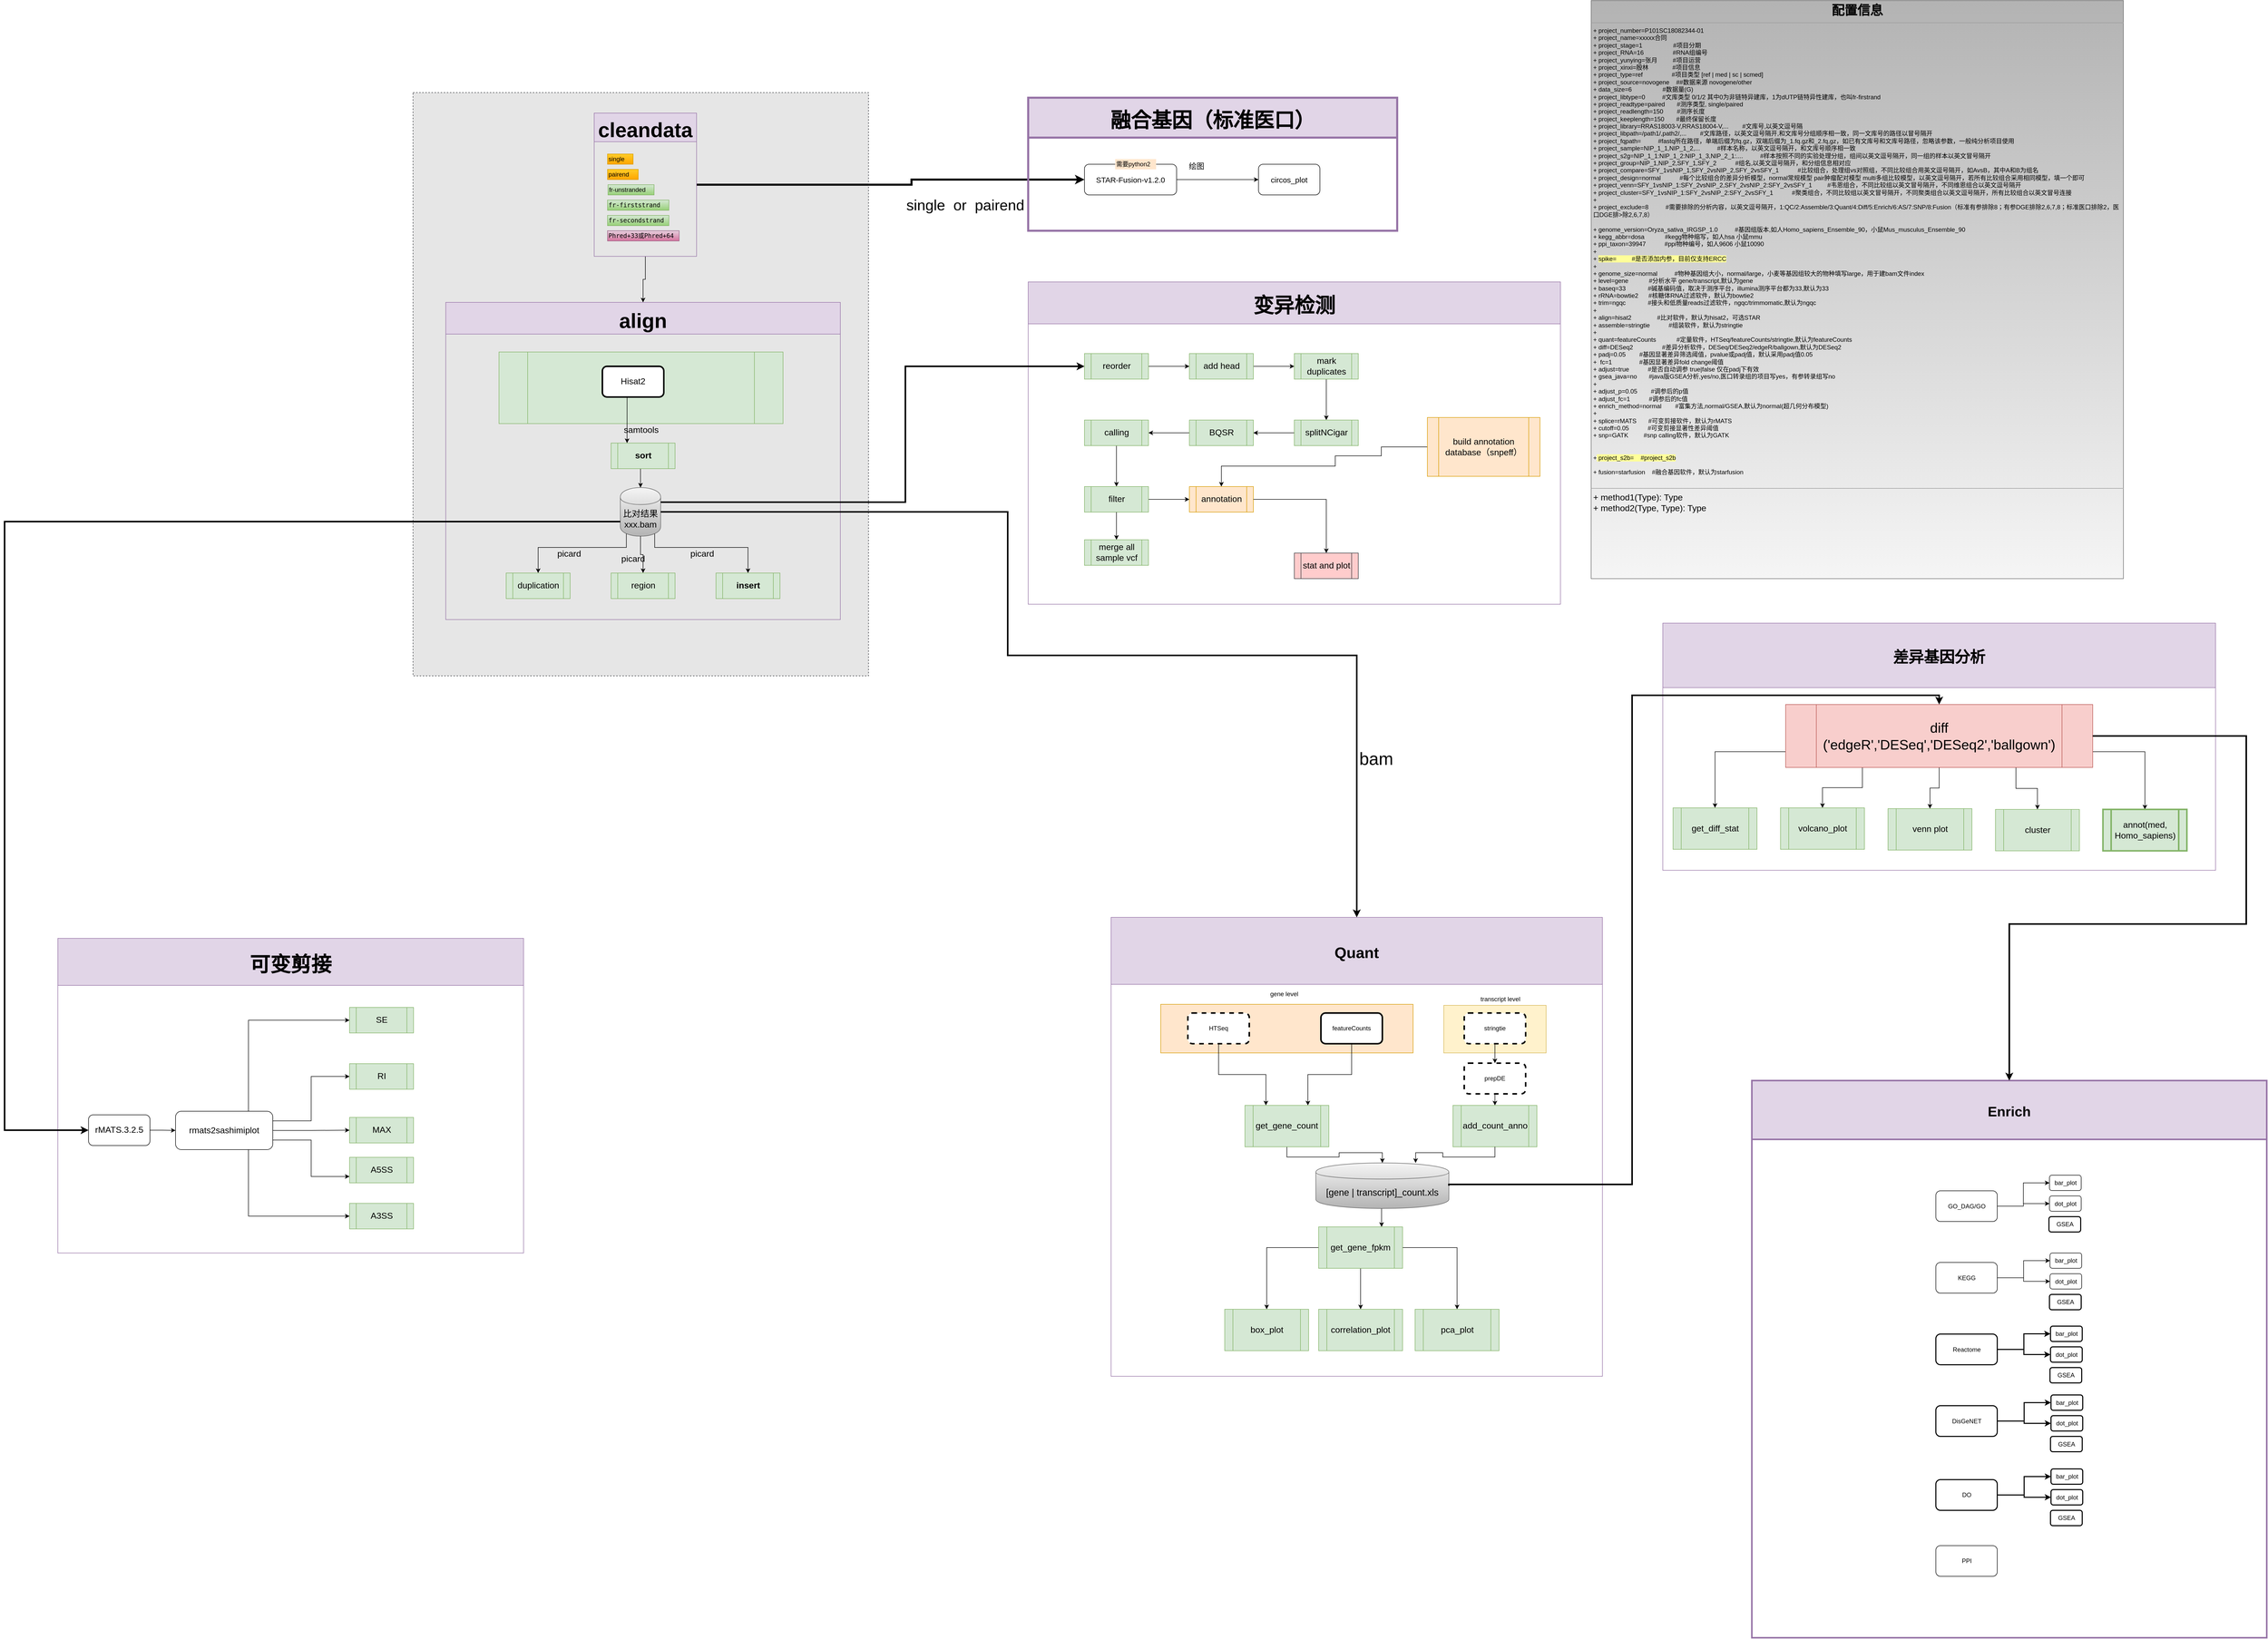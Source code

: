 <mxfile version="10.5.9" type="github"><diagram id="D2u9U_VZcMMsbjkEqBE2" name="ç¬¬ 1 é¡µ"><mxGraphModel dx="1394" dy="744" grid="1" gridSize="10" guides="1" tooltips="1" connect="1" arrows="1" fold="1" page="1" pageScale="1" pageWidth="583" pageHeight="413" math="0" shadow="0"><root><mxCell id="0"/><mxCell id="1" parent="0"/><mxCell id="jFA8RARTzNIXMfHVl3zh-2" value="" style="rounded=0;whiteSpace=wrap;html=1;dashed=1;fontSize=17;fillColor=#E6E6E6;strokeColor=#36393d;" parent="1" vertex="1"><mxGeometry x="998" y="270" width="890" height="1140" as="geometry"/></mxCell><mxCell id="jFA8RARTzNIXMfHVl3zh-3" value="" style="edgeStyle=orthogonalEdgeStyle;rounded=0;html=1;jettySize=auto;orthogonalLoop=1;fontSize=20;" parent="1" source="jFA8RARTzNIXMfHVl3zh-5" target="jFA8RARTzNIXMfHVl3zh-11" edge="1"><mxGeometry relative="1" as="geometry"/></mxCell><mxCell id="jFA8RARTzNIXMfHVl3zh-4" style="edgeStyle=orthogonalEdgeStyle;rounded=0;html=1;exitX=1;exitY=0.5;entryX=0;entryY=0.5;jettySize=auto;orthogonalLoop=1;fontSize=40;strokeWidth=4;" parent="1" source="jFA8RARTzNIXMfHVl3zh-5" target="jFA8RARTzNIXMfHVl3zh-45" edge="1"><mxGeometry relative="1" as="geometry"><Array as="points"><mxPoint x="1972" y="450"/><mxPoint x="1972" y="440"/></Array></mxGeometry></mxCell><mxCell id="jFA8RARTzNIXMfHVl3zh-5" value="cleandata" style="swimlane;fillColor=#e1d5e7;strokeColor=#9673a6;fontSize=40;startSize=56;" parent="1" vertex="1"><mxGeometry x="1352" y="310" width="200" height="280" as="geometry"><mxRectangle x="314" y="40" width="80" height="23" as="alternateBounds"/></mxGeometry></mxCell><mxCell id="jFA8RARTzNIXMfHVl3zh-6" value="single" style="text;html=1;resizable=0;points=[];autosize=1;align=left;verticalAlign=top;spacingTop=-4;fillColor=#ffcd28;strokeColor=#d79b00;gradientColor=#ffa500;" parent="jFA8RARTzNIXMfHVl3zh-5" vertex="1"><mxGeometry x="26" y="80" width="50" height="20" as="geometry"/></mxCell><mxCell id="jFA8RARTzNIXMfHVl3zh-7" value="pairend" style="text;html=1;resizable=0;points=[];autosize=1;align=left;verticalAlign=top;spacingTop=-4;fillColor=#ffcd28;strokeColor=#d79b00;gradientColor=#ffa500;" parent="jFA8RARTzNIXMfHVl3zh-5" vertex="1"><mxGeometry x="26" y="110" width="60" height="20" as="geometry"/></mxCell><mxCell id="jFA8RARTzNIXMfHVl3zh-8" value="&lt;code&gt;&lt;span&gt;fr&lt;/span&gt;&lt;span&gt;-&lt;/span&gt;&lt;span&gt;firststrand&lt;/span&gt;&lt;/code&gt;" style="text;html=1;resizable=0;points=[];autosize=1;align=left;verticalAlign=top;spacingTop=-4;fillColor=#d5e8d4;strokeColor=#82b366;gradientColor=#97d077;" parent="jFA8RARTzNIXMfHVl3zh-5" vertex="1"><mxGeometry x="26" y="170" width="120" height="20" as="geometry"/></mxCell><mxCell id="jFA8RARTzNIXMfHVl3zh-9" value="&lt;code&gt;&lt;span&gt;fr&lt;/span&gt;&lt;span&gt;-&lt;/span&gt;&lt;span&gt;secondstrand&lt;/span&gt;&lt;/code&gt;" style="text;html=1;resizable=0;points=[];autosize=1;align=left;verticalAlign=top;spacingTop=-4;fillColor=#d5e8d4;strokeColor=#82b366;gradientColor=#97d077;" parent="jFA8RARTzNIXMfHVl3zh-5" vertex="1"><mxGeometry x="26" y="200" width="120" height="20" as="geometry"/></mxCell><mxCell id="jFA8RARTzNIXMfHVl3zh-10" value="&lt;code&gt;&lt;span&gt;&lt;/span&gt;&lt;span&gt;Phred+33或Phred+64&lt;/span&gt;&lt;span&gt;&lt;/span&gt;&lt;/code&gt;" style="text;html=1;resizable=0;points=[];autosize=1;align=left;verticalAlign=top;spacingTop=-4;fillColor=#e6d0de;strokeColor=#996185;gradientColor=#d5739d;" parent="jFA8RARTzNIXMfHVl3zh-5" vertex="1"><mxGeometry x="26" y="230" width="140" height="20" as="geometry"/></mxCell><mxCell id="jFA8RARTzNIXMfHVl3zh-11" value="align" style="swimlane;fillColor=#e1d5e7;strokeColor=#9673a6;fontSize=40;startSize=62;" parent="1" vertex="1"><mxGeometry x="1062" y="680" width="771" height="620" as="geometry"><mxRectangle x="314" y="40" width="80" height="23" as="alternateBounds"/></mxGeometry></mxCell><mxCell id="jFA8RARTzNIXMfHVl3zh-12" value="" style="shape=process;whiteSpace=wrap;html=1;fontSize=17;fillColor=#d5e8d4;strokeColor=#82b366;" parent="jFA8RARTzNIXMfHVl3zh-11" vertex="1"><mxGeometry x="104" y="97" width="555" height="140" as="geometry"/></mxCell><mxCell id="jFA8RARTzNIXMfHVl3zh-13" value="Hisat2" style="rounded=1;whiteSpace=wrap;html=1;fontSize=17;strokeWidth=3;" parent="jFA8RARTzNIXMfHVl3zh-11" vertex="1"><mxGeometry x="306" y="125" width="120" height="60" as="geometry"/></mxCell><mxCell id="jFA8RARTzNIXMfHVl3zh-15" value="&lt;div&gt;比对结果&lt;/div&gt;&lt;div&gt;xxx.bam&lt;/div&gt;" style="shape=cylinder;whiteSpace=wrap;html=1;boundedLbl=1;fontSize=17;fillColor=#f5f5f5;strokeColor=#666666;gradientColor=#b3b3b3;" parent="jFA8RARTzNIXMfHVl3zh-11" vertex="1"><mxGeometry x="341" y="362" width="79" height="95" as="geometry"/></mxCell><mxCell id="jFA8RARTzNIXMfHVl3zh-16" style="edgeStyle=orthogonalEdgeStyle;rounded=0;html=1;exitX=0.15;exitY=0.95;entryX=0.5;entryY=0;jettySize=auto;orthogonalLoop=1;fontSize=17;exitPerimeter=0;" parent="jFA8RARTzNIXMfHVl3zh-11" source="jFA8RARTzNIXMfHVl3zh-15" target="jFA8RARTzNIXMfHVl3zh-19" edge="1"><mxGeometry relative="1" as="geometry"><mxPoint x="351.571" y="479.143" as="sourcePoint"/><Array as="points"><mxPoint x="353" y="479"/><mxPoint x="180" y="479"/></Array></mxGeometry></mxCell><mxCell id="jFA8RARTzNIXMfHVl3zh-17" style="edgeStyle=orthogonalEdgeStyle;rounded=0;html=1;exitX=0.5;exitY=1;entryX=0.5;entryY=0;jettySize=auto;orthogonalLoop=1;fontSize=17;" parent="jFA8RARTzNIXMfHVl3zh-11" source="jFA8RARTzNIXMfHVl3zh-15" target="jFA8RARTzNIXMfHVl3zh-20" edge="1"><mxGeometry relative="1" as="geometry"><mxPoint x="383" y="479.143" as="sourcePoint"/><Array as="points"><mxPoint x="381" y="493"/><mxPoint x="385" y="493"/></Array></mxGeometry></mxCell><mxCell id="jFA8RARTzNIXMfHVl3zh-18" style="edgeStyle=orthogonalEdgeStyle;rounded=0;html=1;exitX=0.85;exitY=0.95;entryX=0.5;entryY=0;jettySize=auto;orthogonalLoop=1;fontSize=17;exitPerimeter=0;" parent="jFA8RARTzNIXMfHVl3zh-11" source="jFA8RARTzNIXMfHVl3zh-15" target="jFA8RARTzNIXMfHVl3zh-21" edge="1"><mxGeometry relative="1" as="geometry"><mxPoint x="414.429" y="479.143" as="sourcePoint"/><Array as="points"><mxPoint x="409" y="479"/><mxPoint x="590" y="479"/></Array></mxGeometry></mxCell><mxCell id="jFA8RARTzNIXMfHVl3zh-19" value="duplication" style="shape=process;whiteSpace=wrap;html=1;fontSize=17;fillColor=#d5e8d4;strokeColor=#82b366;" parent="jFA8RARTzNIXMfHVl3zh-11" vertex="1"><mxGeometry x="118" y="529" width="125" height="50" as="geometry"/></mxCell><mxCell id="jFA8RARTzNIXMfHVl3zh-20" value="region" style="shape=process;whiteSpace=wrap;html=1;fontSize=17;fillColor=#d5e8d4;strokeColor=#82b366;" parent="jFA8RARTzNIXMfHVl3zh-11" vertex="1"><mxGeometry x="323" y="529" width="125" height="50" as="geometry"/></mxCell><mxCell id="jFA8RARTzNIXMfHVl3zh-21" value="insert" style="shape=process;whiteSpace=wrap;html=1;fontSize=17;fillColor=#d5e8d4;strokeColor=#82b366;fontStyle=1" parent="jFA8RARTzNIXMfHVl3zh-11" vertex="1"><mxGeometry x="528" y="529" width="125" height="50" as="geometry"/></mxCell><mxCell id="jFA8RARTzNIXMfHVl3zh-22" value="picard" style="text;html=1;resizable=0;points=[];autosize=1;align=left;verticalAlign=top;spacingTop=-4;fontSize=17;" parent="jFA8RARTzNIXMfHVl3zh-11" vertex="1"><mxGeometry x="341" y="489" width="60" height="20" as="geometry"/></mxCell><mxCell id="jFA8RARTzNIXMfHVl3zh-23" value="picard" style="text;html=1;resizable=0;points=[];autosize=1;align=left;verticalAlign=top;spacingTop=-4;fontSize=17;" parent="jFA8RARTzNIXMfHVl3zh-11" vertex="1"><mxGeometry x="476" y="479" width="60" height="20" as="geometry"/></mxCell><mxCell id="jFA8RARTzNIXMfHVl3zh-24" value="&lt;p style=&quot;margin: 0px ; margin-top: 4px ; text-align: center&quot;&gt;&lt;font size=&quot;1&quot;&gt;&lt;b style=&quot;font-size: 25px&quot;&gt;配置信息&lt;/b&gt;&lt;/font&gt;&lt;br&gt;&lt;/p&gt;&lt;hr size=&quot;1&quot;&gt;&lt;p style=&quot;margin: 0px 0px 0px 4px ; font-size: 12px&quot;&gt;&lt;font style=&quot;font-size: 12px&quot;&gt;+ project_number=P101SC18082344-01&lt;br&gt;&lt;/font&gt;&lt;/p&gt;&lt;p style=&quot;margin: 0px 0px 0px 4px ; font-size: 12px&quot;&gt;&lt;font style=&quot;font-size: 12px&quot;&gt;+ project_name=xxxxx合同&lt;/font&gt;&lt;/p&gt;&lt;p style=&quot;margin: 0px 0px 0px 4px ; font-size: 12px&quot;&gt;&lt;font style=&quot;font-size: 12px&quot;&gt;+ project_stage=1 &amp;nbsp; &amp;nbsp; &amp;nbsp; &amp;nbsp; &amp;nbsp; &amp;nbsp; &amp;nbsp; &amp;nbsp;&amp;nbsp; #项目分期&lt;/font&gt;&lt;/p&gt;&lt;p style=&quot;margin: 0px 0px 0px 4px ; font-size: 12px&quot;&gt;&lt;font style=&quot;font-size: 12px&quot;&gt;+ project_RNA=16 &amp;nbsp; &amp;nbsp; &amp;nbsp; &amp;nbsp; &amp;nbsp; &amp;nbsp; &amp;nbsp;&amp;nbsp;&amp;nbsp; #RNA组编号&lt;/font&gt;&lt;/p&gt;&lt;p style=&quot;margin: 0px 0px 0px 4px ; font-size: 12px&quot;&gt;&lt;font style=&quot;font-size: 12px&quot;&gt;+ project_yunying=张月&amp;nbsp;&amp;nbsp; &amp;nbsp; &amp;nbsp;&amp;nbsp;&amp;nbsp; #项目运营&lt;/font&gt;&lt;/p&gt;&lt;p style=&quot;margin: 0px 0px 0px 4px ; font-size: 12px&quot;&gt;&lt;font style=&quot;font-size: 12px&quot;&gt;+ project_xinxi=殷林&amp;nbsp;&amp;nbsp;&amp;nbsp;&amp;nbsp;&amp;nbsp; &amp;nbsp; &amp;nbsp; &amp;nbsp;&amp;nbsp;&amp;nbsp; #项目信息&lt;/font&gt;&lt;/p&gt;&lt;p style=&quot;margin: 0px 0px 0px 4px ; font-size: 12px&quot;&gt;&lt;font style=&quot;font-size: 12px&quot;&gt;+ project_type=ref&amp;nbsp;&amp;nbsp;&amp;nbsp;&amp;nbsp; &amp;nbsp; &amp;nbsp; &amp;nbsp; &amp;nbsp; &amp;nbsp; &amp;nbsp; #项目类型 [ref | med | sc | scmed]&lt;/font&gt;&lt;/p&gt;&lt;p style=&quot;margin: 0px 0px 0px 4px ; font-size: 12px&quot;&gt;&lt;font style=&quot;font-size: 12px&quot;&gt;+ project_source=novogene&amp;nbsp;&amp;nbsp;&amp;nbsp; ##数据来源 novogene/other&lt;/font&gt;&lt;/p&gt;&lt;p style=&quot;margin: 0px 0px 0px 4px ; font-size: 12px&quot;&gt;&lt;font style=&quot;font-size: 12px&quot;&gt;+ data_size=6&amp;nbsp;&amp;nbsp;&amp;nbsp;&amp;nbsp;&amp;nbsp;&amp;nbsp;&amp;nbsp;&amp;nbsp;&amp;nbsp;&amp;nbsp;&amp;nbsp;&amp;nbsp;&amp;nbsp;&amp;nbsp;&amp;nbsp;&amp;nbsp;&amp;nbsp; #数据量(G)&lt;/font&gt;&lt;/p&gt;&lt;p style=&quot;margin: 0px 0px 0px 4px ; font-size: 12px&quot;&gt;&lt;font style=&quot;font-size: 12px&quot;&gt;+ project_libtype=0&amp;nbsp; &amp;nbsp; &amp;nbsp; &amp;nbsp; &amp;nbsp; #文库类型 0/1/2 其中0为非链特异建库，1为dUTP链特异性建库，也叫fr-firstrand&lt;br&gt;&lt;/font&gt;&lt;/p&gt;&lt;p style=&quot;margin: 0px 0px 0px 4px ; font-size: 12px&quot;&gt;&lt;font style=&quot;font-size: 12px&quot;&gt;+ project_readtype=paired&amp;nbsp; &amp;nbsp;&amp;nbsp; &amp;nbsp; #测序类型, single/paired&lt;/font&gt;&lt;/p&gt;&lt;p style=&quot;margin: 0px 0px 0px 4px ; font-size: 12px&quot;&gt;&lt;font style=&quot;font-size: 12px&quot;&gt;+ project_readlength=150&amp;nbsp;&amp;nbsp;&amp;nbsp;&amp;nbsp; &amp;nbsp;&amp;nbsp; #测序长度&lt;/font&gt;&lt;/p&gt;&lt;p style=&quot;margin: 0px 0px 0px 4px ; font-size: 12px&quot;&gt;&lt;font style=&quot;font-size: 12px&quot;&gt;+ project_keeplength=150&amp;nbsp;&amp;nbsp;&amp;nbsp;&amp;nbsp;&amp;nbsp;&amp;nbsp; #最终保留长度&lt;br&gt;&lt;/font&gt;&lt;/p&gt;&lt;p style=&quot;margin: 0px 0px 0px 4px ; font-size: 12px&quot;&gt;&lt;font style=&quot;font-size: 12px&quot;&gt;+ project_library=RRAS18003-V,RRAS18004-V,...&amp;nbsp; &amp;nbsp; &amp;nbsp; &amp;nbsp; #文库号,以英文逗号隔&lt;/font&gt;&lt;/p&gt;&lt;p style=&quot;margin: 0px 0px 0px 4px ; font-size: 12px&quot;&gt;&lt;font style=&quot;font-size: 12px&quot;&gt;+ project_libpath=/path1/,path2/,...&amp;nbsp;&amp;nbsp;&amp;nbsp; &amp;nbsp; &amp;nbsp; #文库路径，以英文逗号隔开,和文库号分组顺序相一致，同一文库号的路径以冒号隔开&lt;/font&gt;&lt;/p&gt;&lt;p style=&quot;margin: 0px 0px 0px 4px ; font-size: 12px&quot;&gt;&lt;font style=&quot;font-size: 12px&quot;&gt;+ project_fqpath=&amp;nbsp;&amp;nbsp; &amp;nbsp; &amp;nbsp; &amp;nbsp;&amp;nbsp; #fastq所在路径，单端后缀为fq.gz，双端后缀为_1.fq.gz和_2.fq,gz，如已有文库号和文库号路径，忽略该参数，一般纯分析项目使用&lt;/font&gt;&lt;/p&gt;&lt;p style=&quot;margin: 0px 0px 0px 4px ; font-size: 12px&quot;&gt;&lt;font style=&quot;font-size: 12px&quot;&gt;+ project_sample=NIP_1_1,NIP_1_2,... &amp;nbsp; &amp;nbsp; &amp;nbsp;&amp;nbsp; &amp;nbsp; #样本名称，以英文逗号隔开，和文库号顺序相一致&lt;/font&gt;&lt;/p&gt;&lt;p style=&quot;margin: 0px 0px 0px 4px ; font-size: 12px&quot;&gt;&lt;font style=&quot;font-size: 12px&quot;&gt;+ project_s2g=NIP_1_1:NIP_1_2:NIP_1_3,NIP_2_1:.... &amp;nbsp; &amp;nbsp; &amp;nbsp;&amp;nbsp; &amp;nbsp; #样本按照不同的实验处理分组，组间以英文逗号隔开，同一组的样本以英文冒号隔开&lt;/font&gt;&lt;/p&gt;&lt;p style=&quot;margin: 0px 0px 0px 4px ; font-size: 12px&quot;&gt;&lt;font style=&quot;font-size: 12px&quot;&gt;+ project_group=NIP_1,NIP_2,SFY_1,SFY_2&amp;nbsp; &amp;nbsp; &amp;nbsp; &amp;nbsp; &amp;nbsp;&amp;nbsp; #组名,以英文逗号隔开，和分组信息相对应&lt;/font&gt;&lt;/p&gt;&lt;p style=&quot;margin: 0px 0px 0px 4px ; font-size: 12px&quot;&gt;&lt;font style=&quot;font-size: 12px&quot;&gt;+ project_compare=SFY_1vsNIP_1,SFY_2vsNIP_2,SFY_2vsSFY_1&amp;nbsp; &amp;nbsp; &amp;nbsp; &amp;nbsp;&amp;nbsp; &amp;nbsp; #比较组合，处理组vs对照组，不同比较组合用英文逗号隔开，如AvsB，其中A和B为组名&lt;/font&gt;&lt;/p&gt;&lt;p style=&quot;margin: 0px 0px 0px 4px ; font-size: 12px&quot;&gt;&lt;font style=&quot;font-size: 12px&quot;&gt;+ project_design=normal&amp;nbsp;&amp;nbsp;&amp;nbsp; &amp;nbsp; &amp;nbsp;&amp;nbsp; &amp;nbsp; #每个比较组合的差异分析模型，normal常规模型 pair肿瘤配对模型 multi多组比较模型，以英文逗号隔开，若所有比较组合采用相同模型，填一个即可&lt;br&gt;&lt;/font&gt;&lt;/p&gt;&lt;p style=&quot;margin: 0px 0px 0px 4px ; font-size: 12px&quot;&gt;&lt;font style=&quot;font-size: 12px&quot;&gt;+ project_venn=SFY_1vsNIP_1:SFY_2vsNIP_2,SFY_2vsNIP_2:SFY_2vsSFY_1 &amp;nbsp;&amp;nbsp; &amp;nbsp;&amp;nbsp;&amp;nbsp;&amp;nbsp; #韦恩组合，不同比较组以英文冒号隔开，不同维恩组合以英文逗号隔开&lt;/font&gt;&lt;/p&gt;&lt;p style=&quot;margin: 0px 0px 0px 4px ; font-size: 12px&quot;&gt;&lt;font style=&quot;font-size: 12px&quot;&gt;+ project_cluster=SFY_1vsNIP_1:SFY_2vsNIP_2:SFY_2vsSFY_1&amp;nbsp;&amp;nbsp;&amp;nbsp;&amp;nbsp;&amp;nbsp;&amp;nbsp;&amp;nbsp;&amp;nbsp;&amp;nbsp;&amp;nbsp; #聚类组合，不同比较组以英文冒号隔开，不同聚类组合以英文逗号隔开，所有比较组合以英文冒号连接&lt;/font&gt;&lt;/p&gt;&lt;p style=&quot;margin: 0px 0px 0px 4px ; font-size: 12px&quot;&gt;&lt;font style=&quot;font-size: 12px&quot;&gt;+ &lt;br&gt;&lt;/font&gt;&lt;/p&gt;&lt;p style=&quot;margin: 0px 0px 0px 4px ; font-size: 12px&quot;&gt;&lt;font style=&quot;font-size: 12px&quot;&gt;+ project_exclude=8&amp;nbsp;&amp;nbsp;&amp;nbsp;&amp;nbsp; &amp;nbsp; &amp;nbsp;&amp;nbsp; #需要排除的分析内容，以英文逗号隔开，1:QC/2:Assemble/3:Quant/4:Diff/5:Enrich/6:AS/7:SNP/8:Fusion（标准有参排除8；有参DGE排除2,6,7,8；标准医口排除2，医口DGE排&amp;gt;除2,6,7,8）&lt;/font&gt;&lt;/p&gt;&lt;p style=&quot;margin: 0px 0px 0px 4px ; font-size: 12px&quot;&gt;&lt;font style=&quot;font-size: 12px&quot;&gt;&lt;br&gt;&lt;/font&gt;&lt;/p&gt;&lt;p style=&quot;margin: 0px 0px 0px 4px ; font-size: 12px&quot;&gt;&lt;font style=&quot;font-size: 12px&quot;&gt;+ genome_version=Oryza_sativa_IRGSP_1.0&amp;nbsp;&amp;nbsp;&amp;nbsp; &amp;nbsp; &amp;nbsp; &amp;nbsp; #基因组版本,如人Homo_sapiens_Ensemble_90，小鼠Mus_musculus_Ensemble_90&lt;/font&gt;&lt;/p&gt;&lt;p style=&quot;margin: 0px 0px 0px 4px ; font-size: 12px&quot;&gt;&lt;font style=&quot;font-size: 12px&quot;&gt;+ kegg_abbr=dosa&amp;nbsp;&amp;nbsp;&amp;nbsp;&amp;nbsp;&amp;nbsp;&amp;nbsp;&amp;nbsp;&amp;nbsp;&amp;nbsp;&amp;nbsp;&amp;nbsp; #kegg物种缩写，如人hsa 小鼠mmu&lt;/font&gt;&lt;/p&gt;&lt;p style=&quot;margin: 0px 0px 0px 4px ; font-size: 12px&quot;&gt;&lt;font style=&quot;font-size: 12px&quot;&gt;+ ppi_taxon=39947&amp;nbsp;&amp;nbsp;&amp;nbsp;&amp;nbsp;&amp;nbsp;&amp;nbsp;&amp;nbsp;&amp;nbsp;&amp;nbsp;&amp;nbsp; #ppi物种编号，如人9606 小鼠10090&lt;/font&gt;&lt;/p&gt;&lt;p style=&quot;margin: 0px 0px 0px 4px ; font-size: 12px&quot;&gt;&lt;font style=&quot;font-size: 12px&quot;&gt;+ &lt;br&gt;&lt;/font&gt;&lt;/p&gt;&lt;p style=&quot;margin: 0px 0px 0px 4px ; font-size: 12px&quot;&gt;&lt;font style=&quot;font-size: 12px&quot;&gt;+ &lt;span style=&quot;background-color: rgb(255 , 255 , 153)&quot;&gt;spike=&amp;nbsp;&amp;nbsp;&amp;nbsp;&amp;nbsp;&amp;nbsp;&amp;nbsp;&amp;nbsp;&amp;nbsp; #是否添加内参，目前仅支持ERCC&lt;/span&gt;&lt;/font&gt;&lt;/p&gt;&lt;p style=&quot;margin: 0px 0px 0px 4px ; font-size: 12px&quot;&gt;&lt;font style=&quot;font-size: 12px&quot;&gt;+&lt;/font&gt;&lt;/p&gt;&lt;p style=&quot;margin: 0px 0px 0px 4px ; font-size: 12px&quot;&gt;&lt;font style=&quot;font-size: 12px&quot;&gt;+ genome_size=normal&amp;nbsp;&amp;nbsp;&amp;nbsp;&amp;nbsp;&amp;nbsp;&amp;nbsp;&amp;nbsp;&amp;nbsp;&amp;nbsp; #物种基因组大小，normal/large，小麦等基因组较大的物种填写large，用于建bam文件index&lt;/font&gt;&lt;/p&gt;&lt;p style=&quot;margin: 0px 0px 0px 4px ; font-size: 12px&quot;&gt;&lt;font style=&quot;font-size: 12px&quot;&gt;+ level=gene&amp;nbsp;&amp;nbsp;&amp;nbsp;&amp;nbsp;&amp;nbsp;&amp;nbsp;&amp;nbsp;&amp;nbsp;&amp;nbsp;&amp;nbsp;&amp;nbsp; #分析水平 gene/transcript,默认为gene&lt;br&gt;&lt;/font&gt;&lt;/p&gt;&lt;p style=&quot;margin: 0px 0px 0px 4px ; font-size: 12px&quot;&gt;&lt;font style=&quot;font-size: 12px&quot;&gt;+ baseq=33&amp;nbsp;&amp;nbsp;&amp;nbsp;&amp;nbsp;&amp;nbsp;&amp;nbsp;&amp;nbsp;&amp;nbsp;&amp;nbsp;&amp;nbsp;&amp;nbsp;&amp;nbsp; #碱基编码值，取决于测序平台，illumina测序平台都为33,默认为33&lt;/font&gt;&lt;/p&gt;&lt;p style=&quot;margin: 0px 0px 0px 4px ; font-size: 12px&quot;&gt;&lt;font style=&quot;font-size: 12px&quot;&gt;+ rRNA=bowtie2&amp;nbsp;&amp;nbsp;&amp;nbsp;&amp;nbsp;&amp;nbsp; #核糖体RNA过滤软件，默认为bowtie2&lt;/font&gt;&lt;/p&gt;&lt;p style=&quot;margin: 0px 0px 0px 4px ; font-size: 12px&quot;&gt;&lt;font style=&quot;font-size: 12px&quot;&gt;+ trim=ngqc&amp;nbsp;&amp;nbsp;&amp;nbsp;&amp;nbsp;&amp;nbsp;&amp;nbsp;&amp;nbsp;&amp;nbsp;&amp;nbsp;&amp;nbsp;&amp;nbsp;&amp;nbsp; #接头和低质量reads过滤软件，ngqc/trimmomatic,默认为ngqc&lt;/font&gt;&lt;/p&gt;&lt;p style=&quot;margin: 0px 0px 0px 4px ; font-size: 12px&quot;&gt;&lt;font style=&quot;font-size: 12px&quot;&gt;+&amp;nbsp; &lt;br&gt;&lt;/font&gt;&lt;/p&gt;&lt;p style=&quot;margin: 0px 0px 0px 4px ; font-size: 12px&quot;&gt;&lt;font style=&quot;font-size: 12px&quot;&gt;+ align=hisat2&amp;nbsp;&amp;nbsp;&amp;nbsp;&amp;nbsp;&amp;nbsp;&amp;nbsp;&amp;nbsp;&amp;nbsp;&amp;nbsp;&amp;nbsp;&amp;nbsp;&amp;nbsp;&amp;nbsp;&amp;nbsp; #比对软件，默认为hisat2，可选STAR&lt;/font&gt;&lt;/p&gt;&lt;p style=&quot;margin: 0px 0px 0px 4px ; font-size: 12px&quot;&gt;&lt;font style=&quot;font-size: 12px&quot;&gt;+ assemble=stringtie&amp;nbsp;&amp;nbsp;&amp;nbsp; &amp;nbsp; &amp;nbsp; &amp;nbsp;&amp;nbsp; #组装软件，默认为stringtie&lt;/font&gt;&lt;/p&gt;&lt;p style=&quot;margin: 0px 0px 0px 4px ; font-size: 12px&quot;&gt;&lt;font style=&quot;font-size: 12px&quot;&gt;+&lt;/font&gt;&lt;/p&gt;&lt;p style=&quot;margin: 0px 0px 0px 4px ; font-size: 12px&quot;&gt;&lt;font style=&quot;font-size: 12px&quot;&gt;+ quant=featureCounts&amp;nbsp;&amp;nbsp;&amp;nbsp;&amp;nbsp; &amp;nbsp; &amp;nbsp; &amp;nbsp;&amp;nbsp; #定量软件，HTSeq/featureCounts/stringtie,默认为featureCounts&lt;br&gt;&lt;/font&gt;&lt;/p&gt;&lt;p style=&quot;margin: 0px 0px 0px 4px ; font-size: 12px&quot;&gt;&lt;font style=&quot;font-size: 12px&quot;&gt;+ diff=DESeq2&amp;nbsp;&amp;nbsp;&amp;nbsp;&amp;nbsp;&amp;nbsp;&amp;nbsp;&amp;nbsp;&amp;nbsp;&amp;nbsp;&amp;nbsp;&amp;nbsp;&amp;nbsp;&amp;nbsp;&amp;nbsp;&amp;nbsp;&amp;nbsp; #差异分析软件，DESeq/DESeq2/edgeR/ballgown,默认为DESeq2&lt;br&gt;&lt;/font&gt;&lt;/p&gt;&lt;p style=&quot;margin: 0px 0px 0px 4px ; font-size: 12px&quot;&gt;&lt;font style=&quot;font-size: 12px&quot;&gt;+ padj=0.05&amp;nbsp;&amp;nbsp;&amp;nbsp;&amp;nbsp;&amp;nbsp;&amp;nbsp;&amp;nbsp; #基因显著差异筛选阈值，pvalue或padj值，默认采用padj值0.05&lt;/font&gt;&lt;/p&gt;&lt;p style=&quot;margin: 0px 0px 0px 4px ; font-size: 12px&quot;&gt;&lt;font style=&quot;font-size: 12px&quot;&gt;+&amp;nbsp; fc=1&amp;nbsp;&amp;nbsp;&amp;nbsp;&amp;nbsp;&amp;nbsp;&amp;nbsp;&amp;nbsp;&amp;nbsp;&amp;nbsp;&amp;nbsp;&amp;nbsp;&amp;nbsp;&amp;nbsp;&amp;nbsp;&amp;nbsp; #基因显著差异fold change阈值&lt;/font&gt;&lt;/p&gt;&lt;p style=&quot;margin: 0px 0px 0px 4px ; font-size: 12px&quot;&gt;&lt;font style=&quot;font-size: 12px&quot;&gt;+ adjust=true&amp;nbsp;&amp;nbsp;&amp;nbsp;&amp;nbsp; &amp;nbsp; &amp;nbsp; &amp;nbsp; #是否自动调参 true|false 仅在padj下有效&lt;/font&gt;&lt;/p&gt;&lt;p style=&quot;margin: 0px 0px 0px 4px ; font-size: 12px&quot;&gt;&lt;font style=&quot;font-size: 12px&quot;&gt;+ gsea_java=no&amp;nbsp;&amp;nbsp;&amp;nbsp;&amp;nbsp;&amp;nbsp;&amp;nbsp; #java版GSEA分析,yes/no,医口转录组的项目写yes，有参转录组写no&lt;/font&gt;&lt;/p&gt;&lt;p style=&quot;margin: 0px 0px 0px 4px ; font-size: 12px&quot;&gt;&lt;font style=&quot;font-size: 12px&quot;&gt;+ &lt;br&gt;&lt;/font&gt;&lt;/p&gt;&lt;p style=&quot;margin: 0px 0px 0px 4px ; font-size: 12px&quot;&gt;&lt;font style=&quot;font-size: 12px&quot;&gt;+ adjust_p=0.05 &amp;nbsp; &amp;nbsp; &amp;nbsp;&amp;nbsp; #调参后的p值&lt;/font&gt;&lt;/p&gt;&lt;p style=&quot;margin: 0px 0px 0px 4px ; font-size: 12px&quot;&gt;&lt;font style=&quot;font-size: 12px&quot;&gt;+ adjust_fc=1&amp;nbsp;&amp;nbsp;&amp;nbsp;&amp;nbsp;&amp;nbsp;&amp;nbsp;&amp;nbsp;&amp;nbsp;&amp;nbsp;&amp;nbsp; #调参后的fc值&lt;br&gt;&lt;/font&gt;&lt;/p&gt;&lt;p style=&quot;margin: 0px 0px 0px 4px ; font-size: 12px&quot;&gt;&lt;font style=&quot;font-size: 12px&quot;&gt;+ enrich_method=normal&amp;nbsp;&amp;nbsp;&amp;nbsp;&amp;nbsp;&amp;nbsp;&amp;nbsp;&amp;nbsp; #富集方法,normal/GSEA,默认为normal(超几何分布模型)&lt;/font&gt;&lt;/p&gt;&lt;p style=&quot;margin: 0px 0px 0px 4px ; font-size: 12px&quot;&gt;&lt;font style=&quot;font-size: 12px&quot;&gt;+ &lt;br&gt;&lt;/font&gt;&lt;/p&gt;&lt;p style=&quot;margin: 0px 0px 0px 4px ; font-size: 12px&quot;&gt;&lt;font style=&quot;font-size: 12px&quot;&gt;+ splice=rMATS&amp;nbsp;&amp;nbsp; &amp;nbsp; &amp;nbsp; #可变剪接软件，默认为rMATS&lt;/font&gt;&lt;/p&gt;&lt;p style=&quot;margin: 0px 0px 0px 4px ; font-size: 12px&quot;&gt;&lt;font style=&quot;font-size: 12px&quot;&gt;+ cutoff=0.05&amp;nbsp;&amp;nbsp;&amp;nbsp;&amp;nbsp;&amp;nbsp;&amp;nbsp;&amp;nbsp;&amp;nbsp;&amp;nbsp;&amp;nbsp; #可变剪接显著性差异阈值&lt;/font&gt;&lt;/p&gt;&lt;p style=&quot;margin: 0px 0px 0px 4px ; font-size: 12px&quot;&gt;&lt;font style=&quot;font-size: 12px&quot;&gt;+ snp=GATK&amp;nbsp;&amp;nbsp;&amp;nbsp;&amp;nbsp;&amp;nbsp;&amp;nbsp;&amp;nbsp;&amp;nbsp; #snp calling软件，默认为GATK&lt;/font&gt;&lt;/p&gt;&lt;p style=&quot;margin: 0px 0px 0px 4px ; font-size: 12px&quot;&gt;&lt;font style=&quot;font-size: 12px&quot;&gt;&lt;br&gt;&lt;/font&gt;&lt;/p&gt;&lt;p style=&quot;margin: 0px 0px 0px 4px ; font-size: 12px&quot;&gt;&lt;font style=&quot;font-size: 12px&quot;&gt;&lt;br&gt;&lt;/font&gt;&lt;/p&gt;&lt;p style=&quot;margin: 0px 0px 0px 4px ; font-size: 12px&quot;&gt;&lt;font style=&quot;font-size: 12px&quot;&gt;+&lt;span style=&quot;background-color: rgb(255 , 255 , 153)&quot;&gt; project_s2b=&amp;nbsp;&amp;nbsp;&amp;nbsp; #project_s2b&lt;/span&gt;&lt;/font&gt;&lt;/p&gt;&lt;p style=&quot;margin: 0px 0px 0px 4px ; font-size: 12px&quot;&gt;&lt;font style=&quot;font-size: 12px&quot;&gt;&lt;br&gt;&lt;/font&gt;&lt;/p&gt;&lt;p style=&quot;margin: 0px 0px 0px 4px ; font-size: 12px&quot;&gt;&lt;font style=&quot;font-size: 12px&quot;&gt;+ fusion=starfusion&amp;nbsp;&amp;nbsp;&amp;nbsp; #融合基因软件，默认为starfusion&lt;/font&gt;&lt;/p&gt;&lt;p style=&quot;margin: 0px 0px 0px 4px ; font-size: 12px&quot;&gt;&lt;font style=&quot;font-size: 12px&quot;&gt;&lt;br&gt;&lt;/font&gt;&lt;/p&gt;&lt;hr size=&quot;1&quot;&gt;&lt;p style=&quot;margin: 0px ; margin-left: 4px&quot;&gt;+ method1(Type): Type&lt;br&gt;+ method2(Type, Type): Type&lt;/p&gt;" style="verticalAlign=top;align=left;overflow=fill;fontSize=17;fontFamily=Helvetica;html=1;rounded=0;shadow=0;comic=0;labelBackgroundColor=none;strokeColor=#666666;strokeWidth=1;fillColor=#f5f5f5;fontStyle=0;whiteSpace=wrap;spacing=2;spacingTop=0;gradientColor=#b3b3b3;gradientDirection=north;" parent="1" vertex="1"><mxGeometry x="3300" y="90" width="1040" height="1130" as="geometry"/></mxCell><mxCell id="jFA8RARTzNIXMfHVl3zh-25" value="picard" style="text;html=1;resizable=0;points=[];autosize=1;align=left;verticalAlign=top;spacingTop=-4;fontSize=17;" parent="1" vertex="1"><mxGeometry x="1278" y="1159" width="60" height="20" as="geometry"/></mxCell><mxCell id="jFA8RARTzNIXMfHVl3zh-26" value="samtools" style="text;html=1;resizable=0;points=[];autosize=1;align=left;verticalAlign=top;spacingTop=-4;fontSize=17;" parent="1" vertex="1"><mxGeometry x="1408" y="917" width="80" height="20" as="geometry"/></mxCell><mxCell id="jFA8RARTzNIXMfHVl3zh-27" value="fr-unstranded" style="text;html=1;resizable=0;points=[];autosize=1;align=left;verticalAlign=top;spacingTop=-4;fillColor=#d5e8d4;strokeColor=#82b366;gradientColor=#97d077;" parent="1" vertex="1"><mxGeometry x="1379" y="450" width="90" height="20" as="geometry"/></mxCell><mxCell id="jFA8RARTzNIXMfHVl3zh-28" value="可变剪接" style="swimlane;fontSize=40;fillColor=#e1d5e7;strokeColor=#9673a6;startSize=92;" parent="1" vertex="1"><mxGeometry x="304" y="1923" width="910" height="615" as="geometry"/></mxCell><mxCell id="jFA8RARTzNIXMfHVl3zh-29" value="" style="edgeStyle=orthogonalEdgeStyle;rounded=0;html=1;jettySize=auto;orthogonalLoop=1;fontSize=40;" parent="jFA8RARTzNIXMfHVl3zh-28" source="jFA8RARTzNIXMfHVl3zh-30" target="jFA8RARTzNIXMfHVl3zh-36" edge="1"><mxGeometry relative="1" as="geometry"/></mxCell><mxCell id="jFA8RARTzNIXMfHVl3zh-30" value="rMATS.3.2.5" style="rounded=1;whiteSpace=wrap;html=1;fontSize=17;" parent="jFA8RARTzNIXMfHVl3zh-28" vertex="1"><mxGeometry x="60" y="345" width="120" height="60" as="geometry"/></mxCell><mxCell id="jFA8RARTzNIXMfHVl3zh-31" style="edgeStyle=orthogonalEdgeStyle;rounded=0;html=1;exitX=0.75;exitY=0;entryX=0;entryY=0.5;jettySize=auto;orthogonalLoop=1;fontSize=40;" parent="jFA8RARTzNIXMfHVl3zh-28" source="jFA8RARTzNIXMfHVl3zh-36" target="jFA8RARTzNIXMfHVl3zh-38" edge="1"><mxGeometry relative="1" as="geometry"/></mxCell><mxCell id="jFA8RARTzNIXMfHVl3zh-32" style="edgeStyle=orthogonalEdgeStyle;rounded=0;html=1;exitX=1;exitY=0.25;entryX=0;entryY=0.5;jettySize=auto;orthogonalLoop=1;fontSize=40;" parent="jFA8RARTzNIXMfHVl3zh-28" source="jFA8RARTzNIXMfHVl3zh-36" target="jFA8RARTzNIXMfHVl3zh-37" edge="1"><mxGeometry relative="1" as="geometry"/></mxCell><mxCell id="jFA8RARTzNIXMfHVl3zh-33" style="edgeStyle=orthogonalEdgeStyle;rounded=0;html=1;exitX=1;exitY=0.5;entryX=0;entryY=0.5;jettySize=auto;orthogonalLoop=1;fontSize=40;" parent="jFA8RARTzNIXMfHVl3zh-28" source="jFA8RARTzNIXMfHVl3zh-36" target="jFA8RARTzNIXMfHVl3zh-39" edge="1"><mxGeometry relative="1" as="geometry"/></mxCell><mxCell id="jFA8RARTzNIXMfHVl3zh-34" style="edgeStyle=orthogonalEdgeStyle;rounded=0;html=1;exitX=1;exitY=0.75;entryX=0;entryY=0.75;jettySize=auto;orthogonalLoop=1;fontSize=40;" parent="jFA8RARTzNIXMfHVl3zh-28" source="jFA8RARTzNIXMfHVl3zh-36" target="jFA8RARTzNIXMfHVl3zh-40" edge="1"><mxGeometry relative="1" as="geometry"/></mxCell><mxCell id="jFA8RARTzNIXMfHVl3zh-35" style="edgeStyle=orthogonalEdgeStyle;rounded=0;html=1;exitX=0.75;exitY=1;entryX=0;entryY=0.5;jettySize=auto;orthogonalLoop=1;fontSize=40;" parent="jFA8RARTzNIXMfHVl3zh-28" source="jFA8RARTzNIXMfHVl3zh-36" target="jFA8RARTzNIXMfHVl3zh-41" edge="1"><mxGeometry relative="1" as="geometry"/></mxCell><mxCell id="jFA8RARTzNIXMfHVl3zh-36" value="rmats2sashimiplot" style="rounded=1;whiteSpace=wrap;html=1;fontSize=17;" parent="jFA8RARTzNIXMfHVl3zh-28" vertex="1"><mxGeometry x="230" y="338" width="190" height="75" as="geometry"/></mxCell><mxCell id="jFA8RARTzNIXMfHVl3zh-37" value="RI" style="shape=process;whiteSpace=wrap;html=1;fontSize=17;fillColor=#d5e8d4;strokeColor=#82b366;" parent="jFA8RARTzNIXMfHVl3zh-28" vertex="1"><mxGeometry x="570" y="245" width="125" height="50" as="geometry"/></mxCell><mxCell id="jFA8RARTzNIXMfHVl3zh-38" value="SE" style="shape=process;whiteSpace=wrap;html=1;fontSize=17;fillColor=#d5e8d4;strokeColor=#82b366;" parent="jFA8RARTzNIXMfHVl3zh-28" vertex="1"><mxGeometry x="570" y="135" width="125" height="50" as="geometry"/></mxCell><mxCell id="jFA8RARTzNIXMfHVl3zh-39" value="MAX" style="shape=process;whiteSpace=wrap;html=1;fontSize=17;fillColor=#d5e8d4;strokeColor=#82b366;" parent="jFA8RARTzNIXMfHVl3zh-28" vertex="1"><mxGeometry x="570" y="350" width="125" height="50" as="geometry"/></mxCell><mxCell id="jFA8RARTzNIXMfHVl3zh-40" value="A5SS" style="shape=process;whiteSpace=wrap;html=1;fontSize=17;fillColor=#d5e8d4;strokeColor=#82b366;" parent="jFA8RARTzNIXMfHVl3zh-28" vertex="1"><mxGeometry x="570" y="428" width="125" height="50" as="geometry"/></mxCell><mxCell id="jFA8RARTzNIXMfHVl3zh-41" value="A3SS" style="shape=process;whiteSpace=wrap;html=1;fontSize=17;fillColor=#d5e8d4;strokeColor=#82b366;" parent="jFA8RARTzNIXMfHVl3zh-28" vertex="1"><mxGeometry x="570" y="518" width="125" height="50" as="geometry"/></mxCell><mxCell id="jFA8RARTzNIXMfHVl3zh-42" style="edgeStyle=orthogonalEdgeStyle;rounded=0;html=1;exitX=0;exitY=0.7;entryX=0;entryY=0.5;jettySize=auto;orthogonalLoop=1;fontSize=40;strokeWidth=3;" parent="1" source="jFA8RARTzNIXMfHVl3zh-15" target="jFA8RARTzNIXMfHVl3zh-30" edge="1"><mxGeometry relative="1" as="geometry"><mxPoint x="1507.429" y="1094.429" as="sourcePoint"/><Array as="points"><mxPoint x="1403" y="1108"/><mxPoint x="200" y="1108"/><mxPoint x="200" y="2298"/></Array></mxGeometry></mxCell><mxCell id="jFA8RARTzNIXMfHVl3zh-43" value="融合基因（标准医口）" style="swimlane;fontSize=40;startSize=78;fillColor=#e1d5e7;strokeColor=#9673a6;strokeWidth=4;" parent="1" vertex="1"><mxGeometry x="2200" y="280" width="721" height="260" as="geometry"/></mxCell><mxCell id="jFA8RARTzNIXMfHVl3zh-44" value="" style="edgeStyle=orthogonalEdgeStyle;rounded=0;html=1;jettySize=auto;orthogonalLoop=1;fontSize=15;" parent="jFA8RARTzNIXMfHVl3zh-43" source="jFA8RARTzNIXMfHVl3zh-45" target="jFA8RARTzNIXMfHVl3zh-46" edge="1"><mxGeometry relative="1" as="geometry"/></mxCell><mxCell id="jFA8RARTzNIXMfHVl3zh-45" value="STAR-Fusion-v1.2.0" style="rounded=1;whiteSpace=wrap;html=1;fontSize=15;" parent="jFA8RARTzNIXMfHVl3zh-43" vertex="1"><mxGeometry x="110" y="130" width="180" height="60" as="geometry"/></mxCell><mxCell id="jFA8RARTzNIXMfHVl3zh-46" value="circos_plot" style="rounded=1;whiteSpace=wrap;html=1;fontSize=15;" parent="jFA8RARTzNIXMfHVl3zh-43" vertex="1"><mxGeometry x="450" y="130" width="120" height="60" as="geometry"/></mxCell><mxCell id="jFA8RARTzNIXMfHVl3zh-47" value="绘图" style="text;html=1;resizable=0;points=[];autosize=1;align=left;verticalAlign=top;spacingTop=-4;fontSize=15;" parent="jFA8RARTzNIXMfHVl3zh-43" vertex="1"><mxGeometry x="312" y="122" width="50" height="20" as="geometry"/></mxCell><mxCell id="jFA8RARTzNIXMfHVl3zh-48" value="需要python2" style="text;html=1;resizable=0;points=[];autosize=1;align=left;verticalAlign=top;spacingTop=-4;fillColor=#ffe6cc;strokeColor=none;" parent="jFA8RARTzNIXMfHVl3zh-43" vertex="1"><mxGeometry x="170" y="120" width="80" height="20" as="geometry"/></mxCell><mxCell id="jFA8RARTzNIXMfHVl3zh-49" value="&lt;font style=&quot;font-size: 29px&quot;&gt;single&amp;nbsp; or&amp;nbsp; pairend&lt;/font&gt;" style="text;html=1;resizable=0;points=[];autosize=1;align=left;verticalAlign=top;spacingTop=-4;fontSize=15;" parent="1" vertex="1"><mxGeometry x="1960" y="470" width="240" height="20" as="geometry"/></mxCell><mxCell id="jFA8RARTzNIXMfHVl3zh-50" value="变异检测" style="swimlane;fontSize=40;startSize=82;fillColor=#e1d5e7;strokeColor=#9673a6;" parent="1" vertex="1"><mxGeometry x="2200" y="640" width="1040" height="630" as="geometry"/></mxCell><mxCell id="jFA8RARTzNIXMfHVl3zh-51" value="" style="edgeStyle=orthogonalEdgeStyle;rounded=0;html=1;jettySize=auto;orthogonalLoop=1;fontSize=40;" parent="jFA8RARTzNIXMfHVl3zh-50" source="jFA8RARTzNIXMfHVl3zh-52" target="jFA8RARTzNIXMfHVl3zh-54" edge="1"><mxGeometry relative="1" as="geometry"/></mxCell><mxCell id="jFA8RARTzNIXMfHVl3zh-52" value="reorder" style="shape=process;whiteSpace=wrap;html=1;fontSize=17;fillColor=#d5e8d4;strokeColor=#82b366;" parent="jFA8RARTzNIXMfHVl3zh-50" vertex="1"><mxGeometry x="110" y="140" width="125" height="50" as="geometry"/></mxCell><mxCell id="jFA8RARTzNIXMfHVl3zh-53" value="" style="edgeStyle=orthogonalEdgeStyle;rounded=0;html=1;jettySize=auto;orthogonalLoop=1;fontSize=40;" parent="jFA8RARTzNIXMfHVl3zh-50" source="jFA8RARTzNIXMfHVl3zh-54" target="jFA8RARTzNIXMfHVl3zh-56" edge="1"><mxGeometry relative="1" as="geometry"/></mxCell><mxCell id="jFA8RARTzNIXMfHVl3zh-54" value="add head" style="shape=process;whiteSpace=wrap;html=1;fontSize=17;fillColor=#d5e8d4;strokeColor=#82b366;" parent="jFA8RARTzNIXMfHVl3zh-50" vertex="1"><mxGeometry x="315" y="140" width="125" height="50" as="geometry"/></mxCell><mxCell id="jFA8RARTzNIXMfHVl3zh-55" value="" style="edgeStyle=orthogonalEdgeStyle;rounded=0;html=1;jettySize=auto;orthogonalLoop=1;fontSize=40;" parent="jFA8RARTzNIXMfHVl3zh-50" source="jFA8RARTzNIXMfHVl3zh-56" target="jFA8RARTzNIXMfHVl3zh-58" edge="1"><mxGeometry relative="1" as="geometry"/></mxCell><mxCell id="jFA8RARTzNIXMfHVl3zh-56" value="mark duplicates" style="shape=process;whiteSpace=wrap;html=1;fontSize=17;fillColor=#d5e8d4;strokeColor=#82b366;" parent="jFA8RARTzNIXMfHVl3zh-50" vertex="1"><mxGeometry x="520" y="140" width="125" height="50" as="geometry"/></mxCell><mxCell id="jFA8RARTzNIXMfHVl3zh-57" value="" style="edgeStyle=orthogonalEdgeStyle;rounded=0;html=1;jettySize=auto;orthogonalLoop=1;fontSize=40;" parent="jFA8RARTzNIXMfHVl3zh-50" source="jFA8RARTzNIXMfHVl3zh-58" target="jFA8RARTzNIXMfHVl3zh-60" edge="1"><mxGeometry relative="1" as="geometry"/></mxCell><mxCell id="jFA8RARTzNIXMfHVl3zh-58" value="splitNCigar" style="shape=process;whiteSpace=wrap;html=1;fontSize=17;fillColor=#d5e8d4;strokeColor=#82b366;" parent="jFA8RARTzNIXMfHVl3zh-50" vertex="1"><mxGeometry x="520" y="270" width="125" height="50" as="geometry"/></mxCell><mxCell id="jFA8RARTzNIXMfHVl3zh-59" value="" style="edgeStyle=orthogonalEdgeStyle;rounded=0;html=1;jettySize=auto;orthogonalLoop=1;fontSize=40;" parent="jFA8RARTzNIXMfHVl3zh-50" source="jFA8RARTzNIXMfHVl3zh-60" target="jFA8RARTzNIXMfHVl3zh-62" edge="1"><mxGeometry relative="1" as="geometry"/></mxCell><mxCell id="jFA8RARTzNIXMfHVl3zh-60" value="BQSR" style="shape=process;whiteSpace=wrap;html=1;fontSize=17;fillColor=#d5e8d4;strokeColor=#82b366;" parent="jFA8RARTzNIXMfHVl3zh-50" vertex="1"><mxGeometry x="315" y="270" width="125" height="50" as="geometry"/></mxCell><mxCell id="jFA8RARTzNIXMfHVl3zh-61" value="" style="edgeStyle=orthogonalEdgeStyle;rounded=0;html=1;jettySize=auto;orthogonalLoop=1;fontSize=40;" parent="jFA8RARTzNIXMfHVl3zh-50" source="jFA8RARTzNIXMfHVl3zh-62" target="jFA8RARTzNIXMfHVl3zh-64" edge="1"><mxGeometry relative="1" as="geometry"/></mxCell><mxCell id="jFA8RARTzNIXMfHVl3zh-62" value="calling" style="shape=process;whiteSpace=wrap;html=1;fontSize=17;fillColor=#d5e8d4;strokeColor=#82b366;" parent="jFA8RARTzNIXMfHVl3zh-50" vertex="1"><mxGeometry x="110" y="270" width="125" height="50" as="geometry"/></mxCell><mxCell id="jFA8RARTzNIXMfHVl3zh-63" value="" style="edgeStyle=orthogonalEdgeStyle;rounded=0;html=1;jettySize=auto;orthogonalLoop=1;fontSize=40;" parent="jFA8RARTzNIXMfHVl3zh-50" source="jFA8RARTzNIXMfHVl3zh-64" target="jFA8RARTzNIXMfHVl3zh-66" edge="1"><mxGeometry relative="1" as="geometry"/></mxCell><mxCell id="jFA8RARTzNIXMfHVl3zh-64" value="filter" style="shape=process;whiteSpace=wrap;html=1;fontSize=17;fillColor=#d5e8d4;strokeColor=#82b366;" parent="jFA8RARTzNIXMfHVl3zh-50" vertex="1"><mxGeometry x="110" y="400" width="125" height="50" as="geometry"/></mxCell><mxCell id="jFA8RARTzNIXMfHVl3zh-65" value="" style="edgeStyle=orthogonalEdgeStyle;rounded=0;html=1;jettySize=auto;orthogonalLoop=1;fontSize=40;exitX=0.5;exitY=1;exitDx=0;exitDy=0;" parent="jFA8RARTzNIXMfHVl3zh-50" source="jFA8RARTzNIXMfHVl3zh-64" target="jFA8RARTzNIXMfHVl3zh-68" edge="1"><mxGeometry relative="1" as="geometry"/></mxCell><mxCell id="jFA8RARTzNIXMfHVl3zh-66" value="annotation" style="shape=process;whiteSpace=wrap;html=1;fontSize=17;fillColor=#ffe6cc;strokeColor=#d79b00;" parent="jFA8RARTzNIXMfHVl3zh-50" vertex="1"><mxGeometry x="315" y="400" width="125" height="50" as="geometry"/></mxCell><mxCell id="jFA8RARTzNIXMfHVl3zh-67" value="" style="edgeStyle=orthogonalEdgeStyle;rounded=0;html=1;jettySize=auto;orthogonalLoop=1;fontSize=40;exitX=1;exitY=0.5;exitDx=0;exitDy=0;" parent="jFA8RARTzNIXMfHVl3zh-50" source="jFA8RARTzNIXMfHVl3zh-66" target="jFA8RARTzNIXMfHVl3zh-69" edge="1"><mxGeometry relative="1" as="geometry"/></mxCell><mxCell id="jFA8RARTzNIXMfHVl3zh-68" value="merge all sample vcf" style="shape=process;whiteSpace=wrap;html=1;fontSize=17;fillColor=#d5e8d4;strokeColor=#82b366;" parent="jFA8RARTzNIXMfHVl3zh-50" vertex="1"><mxGeometry x="110" y="504" width="125" height="50" as="geometry"/></mxCell><mxCell id="jFA8RARTzNIXMfHVl3zh-69" value="stat and plot" style="shape=process;whiteSpace=wrap;html=1;fontSize=17;fillColor=#ffcccc;strokeColor=#36393d;" parent="jFA8RARTzNIXMfHVl3zh-50" vertex="1"><mxGeometry x="520" y="530" width="125" height="50" as="geometry"/></mxCell><mxCell id="jFA8RARTzNIXMfHVl3zh-70" style="edgeStyle=orthogonalEdgeStyle;rounded=0;html=1;exitX=0;exitY=0.5;entryX=0.5;entryY=0;jettySize=auto;orthogonalLoop=1;fontSize=40;" parent="jFA8RARTzNIXMfHVl3zh-50" source="jFA8RARTzNIXMfHVl3zh-71" target="jFA8RARTzNIXMfHVl3zh-66" edge="1"><mxGeometry relative="1" as="geometry"><Array as="points"><mxPoint x="690" y="322"/><mxPoint x="690" y="340"/><mxPoint x="600" y="340"/><mxPoint x="600" y="360"/><mxPoint x="378" y="360"/></Array></mxGeometry></mxCell><mxCell id="jFA8RARTzNIXMfHVl3zh-71" value="build annotation database（snpeff）" style="shape=process;whiteSpace=wrap;html=1;fontSize=17;fillColor=#ffe6cc;strokeColor=#d79b00;" parent="jFA8RARTzNIXMfHVl3zh-50" vertex="1"><mxGeometry x="780" y="265" width="220" height="115" as="geometry"/></mxCell><mxCell id="jFA8RARTzNIXMfHVl3zh-72" style="edgeStyle=orthogonalEdgeStyle;rounded=0;html=1;exitX=1;exitY=0.3;entryX=0;entryY=0.5;jettySize=auto;orthogonalLoop=1;fontSize=40;strokeWidth=3;" parent="1" source="jFA8RARTzNIXMfHVl3zh-15" target="jFA8RARTzNIXMfHVl3zh-52" edge="1"><mxGeometry relative="1" as="geometry"><mxPoint x="1507.429" y="1094.429" as="sourcePoint"/><Array as="points"><mxPoint x="1482" y="1070"/><mxPoint x="1960" y="1070"/><mxPoint x="1960" y="805"/></Array></mxGeometry></mxCell><mxCell id="jFA8RARTzNIXMfHVl3zh-73" style="edgeStyle=orthogonalEdgeStyle;rounded=0;html=1;exitX=0.5;exitY=1;entryX=0.5;entryY=0;jettySize=auto;orthogonalLoop=1;fontSize=40;" parent="1" source="jFA8RARTzNIXMfHVl3zh-74" target="jFA8RARTzNIXMfHVl3zh-15" edge="1"><mxGeometry relative="1" as="geometry"/></mxCell><mxCell id="jFA8RARTzNIXMfHVl3zh-74" value="sort" style="shape=process;whiteSpace=wrap;html=1;fontSize=17;fillColor=#d5e8d4;strokeColor=#82b366;fontStyle=1" parent="1" vertex="1"><mxGeometry x="1385" y="955" width="125" height="50" as="geometry"/></mxCell><mxCell id="jFA8RARTzNIXMfHVl3zh-76" style="edgeStyle=orthogonalEdgeStyle;rounded=0;html=1;exitX=0.75;exitY=1;jettySize=auto;orthogonalLoop=1;fontSize=17;entryX=0.25;entryY=0;" parent="1" source="jFA8RARTzNIXMfHVl3zh-13" target="jFA8RARTzNIXMfHVl3zh-74" edge="1"><mxGeometry relative="1" as="geometry"><mxPoint x="1416" y="947" as="targetPoint"/><Array as="points"><mxPoint x="1416" y="865"/></Array></mxGeometry></mxCell><mxCell id="jFA8RARTzNIXMfHVl3zh-99" value="Quant" style="swimlane;strokeWidth=1;fillColor=#e1d5e7;fontSize=30;startSize=131;strokeColor=#9673a6;" parent="1" vertex="1"><mxGeometry x="2362" y="1882" width="960" height="897" as="geometry"/></mxCell><mxCell id="jFA8RARTzNIXMfHVl3zh-100" value="" style="rounded=0;whiteSpace=wrap;html=1;fillColor=#fff2cc;strokeColor=#d6b656;" parent="jFA8RARTzNIXMfHVl3zh-99" vertex="1"><mxGeometry x="650" y="172" width="200" height="93" as="geometry"/></mxCell><mxCell id="jFA8RARTzNIXMfHVl3zh-101" value="" style="rounded=0;whiteSpace=wrap;html=1;fillColor=#ffe6cc;strokeColor=#d79b00;" parent="jFA8RARTzNIXMfHVl3zh-99" vertex="1"><mxGeometry x="97" y="170" width="493" height="95" as="geometry"/></mxCell><mxCell id="jFA8RARTzNIXMfHVl3zh-102" style="edgeStyle=orthogonalEdgeStyle;rounded=0;orthogonalLoop=1;jettySize=auto;html=1;exitX=0.5;exitY=1;exitDx=0;exitDy=0;entryX=0.25;entryY=0;entryDx=0;entryDy=0;" parent="jFA8RARTzNIXMfHVl3zh-99" source="jFA8RARTzNIXMfHVl3zh-103" target="jFA8RARTzNIXMfHVl3zh-112" edge="1"><mxGeometry relative="1" as="geometry"/></mxCell><mxCell id="jFA8RARTzNIXMfHVl3zh-103" value="HTSeq" style="rounded=1;whiteSpace=wrap;html=1;dashed=1;strokeWidth=3;" parent="jFA8RARTzNIXMfHVl3zh-99" vertex="1"><mxGeometry x="150" y="187" width="120" height="60" as="geometry"/></mxCell><mxCell id="jFA8RARTzNIXMfHVl3zh-104" style="edgeStyle=orthogonalEdgeStyle;rounded=0;orthogonalLoop=1;jettySize=auto;html=1;exitX=0.5;exitY=1;exitDx=0;exitDy=0;entryX=0.75;entryY=0;entryDx=0;entryDy=0;" parent="jFA8RARTzNIXMfHVl3zh-99" source="jFA8RARTzNIXMfHVl3zh-105" target="jFA8RARTzNIXMfHVl3zh-112" edge="1"><mxGeometry relative="1" as="geometry"/></mxCell><mxCell id="jFA8RARTzNIXMfHVl3zh-105" value="featureCounts" style="rounded=1;whiteSpace=wrap;html=1;strokeWidth=3;" parent="jFA8RARTzNIXMfHVl3zh-99" vertex="1"><mxGeometry x="410" y="187" width="120" height="60" as="geometry"/></mxCell><mxCell id="jFA8RARTzNIXMfHVl3zh-106" value="" style="edgeStyle=orthogonalEdgeStyle;rounded=0;orthogonalLoop=1;jettySize=auto;html=1;" parent="jFA8RARTzNIXMfHVl3zh-99" source="jFA8RARTzNIXMfHVl3zh-107" target="jFA8RARTzNIXMfHVl3zh-109" edge="1"><mxGeometry relative="1" as="geometry"/></mxCell><mxCell id="jFA8RARTzNIXMfHVl3zh-107" value="stringtie" style="rounded=1;whiteSpace=wrap;html=1;dashed=1;strokeWidth=3;" parent="jFA8RARTzNIXMfHVl3zh-99" vertex="1"><mxGeometry x="690" y="187" width="120" height="60" as="geometry"/></mxCell><mxCell id="jFA8RARTzNIXMfHVl3zh-108" value="" style="edgeStyle=orthogonalEdgeStyle;rounded=0;orthogonalLoop=1;jettySize=auto;html=1;" parent="jFA8RARTzNIXMfHVl3zh-99" source="jFA8RARTzNIXMfHVl3zh-109" target="jFA8RARTzNIXMfHVl3zh-114" edge="1"><mxGeometry relative="1" as="geometry"/></mxCell><mxCell id="jFA8RARTzNIXMfHVl3zh-109" value="prepDE" style="rounded=1;whiteSpace=wrap;html=1;dashed=1;strokeWidth=3;" parent="jFA8RARTzNIXMfHVl3zh-99" vertex="1"><mxGeometry x="690" y="285" width="120" height="60" as="geometry"/></mxCell><mxCell id="jFA8RARTzNIXMfHVl3zh-110" value="transcript level" style="text;html=1;resizable=0;points=[];autosize=1;align=left;verticalAlign=top;spacingTop=-4;" parent="jFA8RARTzNIXMfHVl3zh-99" vertex="1"><mxGeometry x="720" y="150" width="90" height="20" as="geometry"/></mxCell><mxCell id="jFA8RARTzNIXMfHVl3zh-111" value="" style="edgeStyle=orthogonalEdgeStyle;rounded=0;orthogonalLoop=1;jettySize=auto;html=1;entryX=0.5;entryY=0;entryDx=0;entryDy=0;" parent="jFA8RARTzNIXMfHVl3zh-99" source="jFA8RARTzNIXMfHVl3zh-112" target="jFA8RARTzNIXMfHVl3zh-122" edge="1"><mxGeometry relative="1" as="geometry"/></mxCell><mxCell id="jFA8RARTzNIXMfHVl3zh-112" value="get_gene_count" style="shape=process;whiteSpace=wrap;html=1;fontSize=17;fillColor=#d5e8d4;strokeColor=#82b366;" parent="jFA8RARTzNIXMfHVl3zh-99" vertex="1"><mxGeometry x="261.5" y="367.5" width="164" height="81" as="geometry"/></mxCell><mxCell id="jFA8RARTzNIXMfHVl3zh-113" style="edgeStyle=orthogonalEdgeStyle;rounded=0;orthogonalLoop=1;jettySize=auto;html=1;exitX=0.5;exitY=1;exitDx=0;exitDy=0;entryX=0.75;entryY=0;entryDx=0;entryDy=0;" parent="jFA8RARTzNIXMfHVl3zh-99" source="jFA8RARTzNIXMfHVl3zh-122" target="jFA8RARTzNIXMfHVl3zh-118" edge="1"><mxGeometry relative="1" as="geometry"/></mxCell><mxCell id="jFA8RARTzNIXMfHVl3zh-114" value="add_count_anno" style="shape=process;whiteSpace=wrap;html=1;fontSize=17;fillColor=#d5e8d4;strokeColor=#82b366;" parent="jFA8RARTzNIXMfHVl3zh-99" vertex="1"><mxGeometry x="668" y="367.5" width="164" height="81" as="geometry"/></mxCell><mxCell id="jFA8RARTzNIXMfHVl3zh-115" value="" style="edgeStyle=orthogonalEdgeStyle;rounded=0;orthogonalLoop=1;jettySize=auto;html=1;" parent="jFA8RARTzNIXMfHVl3zh-99" source="jFA8RARTzNIXMfHVl3zh-118" target="jFA8RARTzNIXMfHVl3zh-121" edge="1"><mxGeometry relative="1" as="geometry"/></mxCell><mxCell id="jFA8RARTzNIXMfHVl3zh-116" value="" style="edgeStyle=orthogonalEdgeStyle;rounded=0;orthogonalLoop=1;jettySize=auto;html=1;" parent="jFA8RARTzNIXMfHVl3zh-99" source="jFA8RARTzNIXMfHVl3zh-118" target="jFA8RARTzNIXMfHVl3zh-120" edge="1"><mxGeometry relative="1" as="geometry"/></mxCell><mxCell id="jFA8RARTzNIXMfHVl3zh-117" value="" style="edgeStyle=orthogonalEdgeStyle;rounded=0;orthogonalLoop=1;jettySize=auto;html=1;" parent="jFA8RARTzNIXMfHVl3zh-99" source="jFA8RARTzNIXMfHVl3zh-118" target="jFA8RARTzNIXMfHVl3zh-119" edge="1"><mxGeometry relative="1" as="geometry"/></mxCell><mxCell id="jFA8RARTzNIXMfHVl3zh-118" value="get_gene_fpkm" style="shape=process;whiteSpace=wrap;html=1;fontSize=17;fillColor=#d5e8d4;strokeColor=#82b366;" parent="jFA8RARTzNIXMfHVl3zh-99" vertex="1"><mxGeometry x="405.5" y="605" width="164" height="81" as="geometry"/></mxCell><mxCell id="jFA8RARTzNIXMfHVl3zh-119" value="pca_plot" style="shape=process;whiteSpace=wrap;html=1;fontSize=17;fillColor=#d5e8d4;strokeColor=#82b366;" parent="jFA8RARTzNIXMfHVl3zh-99" vertex="1"><mxGeometry x="594" y="766" width="164" height="81" as="geometry"/></mxCell><mxCell id="jFA8RARTzNIXMfHVl3zh-120" value="correlation_plot" style="shape=process;whiteSpace=wrap;html=1;fontSize=17;fillColor=#d5e8d4;strokeColor=#82b366;" parent="jFA8RARTzNIXMfHVl3zh-99" vertex="1"><mxGeometry x="405.5" y="766" width="164" height="81" as="geometry"/></mxCell><mxCell id="jFA8RARTzNIXMfHVl3zh-121" value="box_plot" style="shape=process;whiteSpace=wrap;html=1;fontSize=17;fillColor=#d5e8d4;strokeColor=#82b366;" parent="jFA8RARTzNIXMfHVl3zh-99" vertex="1"><mxGeometry x="222" y="766" width="164" height="81" as="geometry"/></mxCell><mxCell id="jFA8RARTzNIXMfHVl3zh-122" value="[gene | transcript]_count.xls" style="shape=cylinder;whiteSpace=wrap;html=1;boundedLbl=1;strokeWidth=1;fillColor=#f5f5f5;fontSize=18;strokeColor=#666666;gradientColor=#b3b3b3;" parent="jFA8RARTzNIXMfHVl3zh-99" vertex="1"><mxGeometry x="400" y="480" width="260" height="89" as="geometry"/></mxCell><mxCell id="jFA8RARTzNIXMfHVl3zh-123" style="edgeStyle=orthogonalEdgeStyle;rounded=0;orthogonalLoop=1;jettySize=auto;html=1;exitX=0.5;exitY=1;exitDx=0;exitDy=0;entryX=0.75;entryY=0;entryDx=0;entryDy=0;" parent="jFA8RARTzNIXMfHVl3zh-99" source="jFA8RARTzNIXMfHVl3zh-114" target="jFA8RARTzNIXMfHVl3zh-122" edge="1"><mxGeometry relative="1" as="geometry"><mxPoint x="3239.857" y="1981.143" as="sourcePoint"/><mxPoint x="3018.429" y="2138.286" as="targetPoint"/></mxGeometry></mxCell><mxCell id="jFA8RARTzNIXMfHVl3zh-124" value="gene level" style="text;html=1;resizable=0;points=[];autosize=1;align=left;verticalAlign=top;spacingTop=-4;" parent="jFA8RARTzNIXMfHVl3zh-99" vertex="1"><mxGeometry x="308.5" y="140" width="70" height="20" as="geometry"/></mxCell><mxCell id="jFA8RARTzNIXMfHVl3zh-125" style="edgeStyle=orthogonalEdgeStyle;rounded=0;orthogonalLoop=1;jettySize=auto;html=1;exitX=1;exitY=0.5;exitDx=0;exitDy=0;entryX=0.5;entryY=0;entryDx=0;entryDy=0;strokeWidth=3;" parent="1" source="jFA8RARTzNIXMfHVl3zh-15" target="jFA8RARTzNIXMfHVl3zh-99" edge="1"><mxGeometry relative="1" as="geometry"><Array as="points"><mxPoint x="2160" y="1090"/><mxPoint x="2160" y="1370"/><mxPoint x="2842" y="1370"/></Array></mxGeometry></mxCell><mxCell id="jFA8RARTzNIXMfHVl3zh-127" value="&lt;font style=&quot;font-size: 34px&quot;&gt;bam&lt;/font&gt;" style="text;html=1;resizable=0;points=[];autosize=1;align=left;verticalAlign=top;spacingTop=-4;" parent="1" vertex="1"><mxGeometry x="2845" y="1548.5" width="80" height="20" as="geometry"/></mxCell><mxCell id="jFA8RARTzNIXMfHVl3zh-129" value="差异基因分析" style="swimlane;fontSize=30;startSize=126;fillColor=#e1d5e7;strokeColor=#9673a6;" parent="1" vertex="1"><mxGeometry x="3440" y="1307" width="1080" height="483" as="geometry"/></mxCell><mxCell id="jFA8RARTzNIXMfHVl3zh-130" style="edgeStyle=orthogonalEdgeStyle;rounded=0;orthogonalLoop=1;jettySize=auto;html=1;exitX=0;exitY=0.75;exitDx=0;exitDy=0;entryX=0.5;entryY=0;entryDx=0;entryDy=0;strokeWidth=1;fontSize=27;" parent="jFA8RARTzNIXMfHVl3zh-129" source="jFA8RARTzNIXMfHVl3zh-135" target="jFA8RARTzNIXMfHVl3zh-136" edge="1"><mxGeometry relative="1" as="geometry"/></mxCell><mxCell id="jFA8RARTzNIXMfHVl3zh-131" style="edgeStyle=orthogonalEdgeStyle;rounded=0;orthogonalLoop=1;jettySize=auto;html=1;exitX=0.25;exitY=1;exitDx=0;exitDy=0;entryX=0.5;entryY=0;entryDx=0;entryDy=0;strokeWidth=1;fontSize=27;" parent="jFA8RARTzNIXMfHVl3zh-129" source="jFA8RARTzNIXMfHVl3zh-135" target="jFA8RARTzNIXMfHVl3zh-137" edge="1"><mxGeometry relative="1" as="geometry"/></mxCell><mxCell id="jFA8RARTzNIXMfHVl3zh-132" style="edgeStyle=orthogonalEdgeStyle;rounded=0;orthogonalLoop=1;jettySize=auto;html=1;exitX=0.5;exitY=1;exitDx=0;exitDy=0;entryX=0.5;entryY=0;entryDx=0;entryDy=0;strokeWidth=1;fontSize=27;" parent="jFA8RARTzNIXMfHVl3zh-129" source="jFA8RARTzNIXMfHVl3zh-135" target="jFA8RARTzNIXMfHVl3zh-138" edge="1"><mxGeometry relative="1" as="geometry"/></mxCell><mxCell id="jFA8RARTzNIXMfHVl3zh-133" style="edgeStyle=orthogonalEdgeStyle;rounded=0;orthogonalLoop=1;jettySize=auto;html=1;exitX=0.75;exitY=1;exitDx=0;exitDy=0;entryX=0.5;entryY=0;entryDx=0;entryDy=0;strokeWidth=1;fontSize=27;" parent="jFA8RARTzNIXMfHVl3zh-129" source="jFA8RARTzNIXMfHVl3zh-135" target="jFA8RARTzNIXMfHVl3zh-139" edge="1"><mxGeometry relative="1" as="geometry"/></mxCell><mxCell id="jFA8RARTzNIXMfHVl3zh-134" style="edgeStyle=orthogonalEdgeStyle;rounded=0;orthogonalLoop=1;jettySize=auto;html=1;exitX=1;exitY=0.75;exitDx=0;exitDy=0;entryX=0.5;entryY=0;entryDx=0;entryDy=0;strokeWidth=1;fontSize=27;" parent="jFA8RARTzNIXMfHVl3zh-129" source="jFA8RARTzNIXMfHVl3zh-135" target="jFA8RARTzNIXMfHVl3zh-140" edge="1"><mxGeometry relative="1" as="geometry"/></mxCell><mxCell id="jFA8RARTzNIXMfHVl3zh-135" value="diff&lt;br style=&quot;font-size: 27px;&quot;&gt;('edgeR','DESeq','DESeq2','ballgown')" style="shape=process;whiteSpace=wrap;html=1;fontSize=27;fillColor=#f8cecc;strokeColor=#b85450;" parent="jFA8RARTzNIXMfHVl3zh-129" vertex="1"><mxGeometry x="240" y="159" width="600" height="123" as="geometry"/></mxCell><mxCell id="jFA8RARTzNIXMfHVl3zh-136" value="get_diff_stat" style="shape=process;whiteSpace=wrap;html=1;fontSize=17;fillColor=#d5e8d4;strokeColor=#82b366;" parent="jFA8RARTzNIXMfHVl3zh-129" vertex="1"><mxGeometry x="20" y="361" width="164" height="81" as="geometry"/></mxCell><mxCell id="jFA8RARTzNIXMfHVl3zh-137" value="volcano_plot" style="shape=process;whiteSpace=wrap;html=1;fontSize=17;fillColor=#d5e8d4;strokeColor=#82b366;" parent="jFA8RARTzNIXMfHVl3zh-129" vertex="1"><mxGeometry x="230" y="361" width="164" height="81" as="geometry"/></mxCell><mxCell id="jFA8RARTzNIXMfHVl3zh-138" value="venn plot" style="shape=process;whiteSpace=wrap;html=1;fontSize=17;fillColor=#d5e8d4;strokeColor=#82b366;" parent="jFA8RARTzNIXMfHVl3zh-129" vertex="1"><mxGeometry x="440" y="362.5" width="164" height="81" as="geometry"/></mxCell><mxCell id="jFA8RARTzNIXMfHVl3zh-139" value="cluster" style="shape=process;whiteSpace=wrap;html=1;fontSize=17;fillColor=#d5e8d4;strokeColor=#82b366;" parent="jFA8RARTzNIXMfHVl3zh-129" vertex="1"><mxGeometry x="650" y="364" width="164" height="81" as="geometry"/></mxCell><mxCell id="jFA8RARTzNIXMfHVl3zh-140" value="annot(med, Homo_sapiens)" style="shape=process;whiteSpace=wrap;html=1;fontSize=17;fillColor=#d5e8d4;strokeColor=#82b366;strokeWidth=3;" parent="jFA8RARTzNIXMfHVl3zh-129" vertex="1"><mxGeometry x="860" y="364" width="164" height="81" as="geometry"/></mxCell><mxCell id="jFA8RARTzNIXMfHVl3zh-141" style="edgeStyle=orthogonalEdgeStyle;rounded=0;orthogonalLoop=1;jettySize=auto;html=1;exitX=1;exitY=0.5;exitDx=0;exitDy=0;entryX=0.5;entryY=0;entryDx=0;entryDy=0;strokeWidth=3;fontSize=27;" parent="1" source="jFA8RARTzNIXMfHVl3zh-122" target="jFA8RARTzNIXMfHVl3zh-135" edge="1"><mxGeometry relative="1" as="geometry"><Array as="points"><mxPoint x="3022" y="2404"/><mxPoint x="3380" y="2404"/><mxPoint x="3380" y="1448"/><mxPoint x="3980" y="1448"/></Array></mxGeometry></mxCell><mxCell id="jFA8RARTzNIXMfHVl3zh-142" value="Enrich" style="swimlane;strokeWidth=3;fontSize=27;startSize=115;fillColor=#e1d5e7;strokeColor=#9673a6;" parent="1" vertex="1"><mxGeometry x="3614" y="2201" width="1006" height="1089" as="geometry"/></mxCell><mxCell id="jFA8RARTzNIXMfHVl3zh-143" style="edgeStyle=orthogonalEdgeStyle;rounded=0;orthogonalLoop=1;jettySize=auto;html=1;exitX=1;exitY=0.5;exitDx=0;exitDy=0;entryX=0;entryY=0.5;entryDx=0;entryDy=0;strokeWidth=1;fontSize=27;" parent="jFA8RARTzNIXMfHVl3zh-142" source="jFA8RARTzNIXMfHVl3zh-145" target="jFA8RARTzNIXMfHVl3zh-146" edge="1"><mxGeometry relative="1" as="geometry"/></mxCell><mxCell id="jFA8RARTzNIXMfHVl3zh-144" style="edgeStyle=orthogonalEdgeStyle;rounded=0;orthogonalLoop=1;jettySize=auto;html=1;exitX=1;exitY=0.5;exitDx=0;exitDy=0;entryX=0;entryY=0.5;entryDx=0;entryDy=0;strokeWidth=1;fontSize=27;" parent="jFA8RARTzNIXMfHVl3zh-142" source="jFA8RARTzNIXMfHVl3zh-145" target="jFA8RARTzNIXMfHVl3zh-147" edge="1"><mxGeometry relative="1" as="geometry"/></mxCell><mxCell id="jFA8RARTzNIXMfHVl3zh-145" value="GO_DAG/GO " style="rounded=1;whiteSpace=wrap;html=1;strokeWidth=1;" parent="jFA8RARTzNIXMfHVl3zh-142" vertex="1"><mxGeometry x="359.5" y="215.5" width="120" height="60" as="geometry"/></mxCell><mxCell id="jFA8RARTzNIXMfHVl3zh-146" value="bar_plot" style="rounded=1;whiteSpace=wrap;html=1;strokeWidth=1;" parent="jFA8RARTzNIXMfHVl3zh-142" vertex="1"><mxGeometry x="581.5" y="185" width="62" height="30" as="geometry"/></mxCell><mxCell id="jFA8RARTzNIXMfHVl3zh-147" value="dot_plot" style="rounded=1;whiteSpace=wrap;html=1;strokeWidth=1;" parent="jFA8RARTzNIXMfHVl3zh-142" vertex="1"><mxGeometry x="581.5" y="225.5" width="62" height="30" as="geometry"/></mxCell><mxCell id="jFA8RARTzNIXMfHVl3zh-148" value="GSEA" style="rounded=1;whiteSpace=wrap;html=1;strokeWidth=2;" parent="jFA8RARTzNIXMfHVl3zh-142" vertex="1"><mxGeometry x="580.5" y="266" width="62" height="30" as="geometry"/></mxCell><mxCell id="jFA8RARTzNIXMfHVl3zh-149" style="edgeStyle=orthogonalEdgeStyle;rounded=0;orthogonalLoop=1;jettySize=auto;html=1;exitX=1;exitY=0.5;exitDx=0;exitDy=0;entryX=0;entryY=0.5;entryDx=0;entryDy=0;strokeWidth=1;fontSize=27;" parent="jFA8RARTzNIXMfHVl3zh-142" source="jFA8RARTzNIXMfHVl3zh-151" target="jFA8RARTzNIXMfHVl3zh-159" edge="1"><mxGeometry relative="1" as="geometry"/></mxCell><mxCell id="jFA8RARTzNIXMfHVl3zh-150" style="edgeStyle=orthogonalEdgeStyle;rounded=0;orthogonalLoop=1;jettySize=auto;html=1;exitX=1;exitY=0.5;exitDx=0;exitDy=0;entryX=0;entryY=0.5;entryDx=0;entryDy=0;strokeWidth=1;fontSize=27;" parent="jFA8RARTzNIXMfHVl3zh-142" source="jFA8RARTzNIXMfHVl3zh-151" target="jFA8RARTzNIXMfHVl3zh-160" edge="1"><mxGeometry relative="1" as="geometry"/></mxCell><mxCell id="jFA8RARTzNIXMfHVl3zh-151" value="KEGG" style="rounded=1;whiteSpace=wrap;html=1;strokeWidth=1;" parent="jFA8RARTzNIXMfHVl3zh-142" vertex="1"><mxGeometry x="359.5" y="355.5" width="120" height="60" as="geometry"/></mxCell><mxCell id="jFA8RARTzNIXMfHVl3zh-152" style="edgeStyle=orthogonalEdgeStyle;rounded=0;orthogonalLoop=1;jettySize=auto;html=1;exitX=1;exitY=0.5;exitDx=0;exitDy=0;entryX=0;entryY=0.5;entryDx=0;entryDy=0;strokeWidth=2;fontSize=27;" parent="jFA8RARTzNIXMfHVl3zh-142" source="jFA8RARTzNIXMfHVl3zh-154" target="jFA8RARTzNIXMfHVl3zh-162" edge="1"><mxGeometry relative="1" as="geometry"/></mxCell><mxCell id="jFA8RARTzNIXMfHVl3zh-153" style="edgeStyle=orthogonalEdgeStyle;rounded=0;orthogonalLoop=1;jettySize=auto;html=1;exitX=1;exitY=0.5;exitDx=0;exitDy=0;entryX=0;entryY=0.5;entryDx=0;entryDy=0;strokeWidth=2;fontSize=27;" parent="jFA8RARTzNIXMfHVl3zh-142" source="jFA8RARTzNIXMfHVl3zh-154" target="jFA8RARTzNIXMfHVl3zh-163" edge="1"><mxGeometry relative="1" as="geometry"/></mxCell><mxCell id="jFA8RARTzNIXMfHVl3zh-154" value="Reactome" style="rounded=1;whiteSpace=wrap;html=1;strokeWidth=2;" parent="jFA8RARTzNIXMfHVl3zh-142" vertex="1"><mxGeometry x="359.5" y="495.5" width="120" height="60" as="geometry"/></mxCell><mxCell id="jFA8RARTzNIXMfHVl3zh-155" style="edgeStyle=orthogonalEdgeStyle;rounded=0;orthogonalLoop=1;jettySize=auto;html=1;exitX=1;exitY=0.5;exitDx=0;exitDy=0;entryX=0;entryY=0.5;entryDx=0;entryDy=0;strokeWidth=2;fontSize=27;" parent="jFA8RARTzNIXMfHVl3zh-142" source="jFA8RARTzNIXMfHVl3zh-157" target="jFA8RARTzNIXMfHVl3zh-165" edge="1"><mxGeometry relative="1" as="geometry"/></mxCell><mxCell id="jFA8RARTzNIXMfHVl3zh-156" style="edgeStyle=orthogonalEdgeStyle;rounded=0;orthogonalLoop=1;jettySize=auto;html=1;exitX=1;exitY=0.5;exitDx=0;exitDy=0;entryX=0;entryY=0.5;entryDx=0;entryDy=0;strokeWidth=2;fontSize=27;" parent="jFA8RARTzNIXMfHVl3zh-142" source="jFA8RARTzNIXMfHVl3zh-157" target="jFA8RARTzNIXMfHVl3zh-166" edge="1"><mxGeometry relative="1" as="geometry"/></mxCell><mxCell id="jFA8RARTzNIXMfHVl3zh-157" value="DisGeNET" style="rounded=1;whiteSpace=wrap;html=1;strokeWidth=2;" parent="jFA8RARTzNIXMfHVl3zh-142" vertex="1"><mxGeometry x="359.5" y="635.5" width="120" height="60" as="geometry"/></mxCell><mxCell id="jFA8RARTzNIXMfHVl3zh-158" value="PPI" style="rounded=1;whiteSpace=wrap;html=1;strokeWidth=1;" parent="jFA8RARTzNIXMfHVl3zh-142" vertex="1"><mxGeometry x="359.5" y="909" width="120" height="60" as="geometry"/></mxCell><mxCell id="jFA8RARTzNIXMfHVl3zh-159" value="bar_plot" style="rounded=1;whiteSpace=wrap;html=1;strokeWidth=1;" parent="jFA8RARTzNIXMfHVl3zh-142" vertex="1"><mxGeometry x="582.5" y="337" width="62" height="30" as="geometry"/></mxCell><mxCell id="jFA8RARTzNIXMfHVl3zh-160" value="dot_plot" style="rounded=1;whiteSpace=wrap;html=1;strokeWidth=1;" parent="jFA8RARTzNIXMfHVl3zh-142" vertex="1"><mxGeometry x="582.5" y="377.5" width="62" height="30" as="geometry"/></mxCell><mxCell id="jFA8RARTzNIXMfHVl3zh-161" value="GSEA" style="rounded=1;whiteSpace=wrap;html=1;strokeWidth=2;" parent="jFA8RARTzNIXMfHVl3zh-142" vertex="1"><mxGeometry x="581.5" y="418" width="62" height="30" as="geometry"/></mxCell><mxCell id="jFA8RARTzNIXMfHVl3zh-162" value="bar_plot" style="rounded=1;whiteSpace=wrap;html=1;strokeWidth=2;" parent="jFA8RARTzNIXMfHVl3zh-142" vertex="1"><mxGeometry x="583.5" y="480" width="62" height="30" as="geometry"/></mxCell><mxCell id="jFA8RARTzNIXMfHVl3zh-163" value="dot_plot" style="rounded=1;whiteSpace=wrap;html=1;strokeWidth=2;" parent="jFA8RARTzNIXMfHVl3zh-142" vertex="1"><mxGeometry x="583.5" y="520.5" width="62" height="30" as="geometry"/></mxCell><mxCell id="jFA8RARTzNIXMfHVl3zh-164" value="GSEA" style="rounded=1;whiteSpace=wrap;html=1;strokeWidth=2;" parent="jFA8RARTzNIXMfHVl3zh-142" vertex="1"><mxGeometry x="582.5" y="561" width="62" height="30" as="geometry"/></mxCell><mxCell id="jFA8RARTzNIXMfHVl3zh-165" value="bar_plot" style="rounded=1;whiteSpace=wrap;html=1;strokeWidth=2;" parent="jFA8RARTzNIXMfHVl3zh-142" vertex="1"><mxGeometry x="584.5" y="614.5" width="62" height="30" as="geometry"/></mxCell><mxCell id="jFA8RARTzNIXMfHVl3zh-166" value="dot_plot" style="rounded=1;whiteSpace=wrap;html=1;strokeWidth=2;" parent="jFA8RARTzNIXMfHVl3zh-142" vertex="1"><mxGeometry x="584.5" y="655" width="62" height="30" as="geometry"/></mxCell><mxCell id="jFA8RARTzNIXMfHVl3zh-167" value="GSEA" style="rounded=1;whiteSpace=wrap;html=1;strokeWidth=2;" parent="jFA8RARTzNIXMfHVl3zh-142" vertex="1"><mxGeometry x="583.5" y="695.5" width="62" height="30" as="geometry"/></mxCell><mxCell id="vcq3bBcLefZtzfTI3DGs-3" value="DO" style="rounded=1;whiteSpace=wrap;html=1;strokeWidth=2;" vertex="1" parent="jFA8RARTzNIXMfHVl3zh-142"><mxGeometry x="359.5" y="780" width="120" height="60" as="geometry"/></mxCell><mxCell id="vcq3bBcLefZtzfTI3DGs-4" value="bar_plot" style="rounded=1;whiteSpace=wrap;html=1;strokeWidth=2;" vertex="1" parent="jFA8RARTzNIXMfHVl3zh-142"><mxGeometry x="584.5" y="759" width="62" height="30" as="geometry"/></mxCell><mxCell id="vcq3bBcLefZtzfTI3DGs-1" style="edgeStyle=orthogonalEdgeStyle;rounded=0;orthogonalLoop=1;jettySize=auto;html=1;exitX=1;exitY=0.5;exitDx=0;exitDy=0;entryX=0;entryY=0.5;entryDx=0;entryDy=0;strokeWidth=2;fontSize=27;" edge="1" parent="jFA8RARTzNIXMfHVl3zh-142" source="vcq3bBcLefZtzfTI3DGs-3" target="vcq3bBcLefZtzfTI3DGs-4"><mxGeometry relative="1" as="geometry"/></mxCell><mxCell id="vcq3bBcLefZtzfTI3DGs-5" value="dot_plot" style="rounded=1;whiteSpace=wrap;html=1;strokeWidth=2;" vertex="1" parent="jFA8RARTzNIXMfHVl3zh-142"><mxGeometry x="584.5" y="799.5" width="62" height="30" as="geometry"/></mxCell><mxCell id="vcq3bBcLefZtzfTI3DGs-2" style="edgeStyle=orthogonalEdgeStyle;rounded=0;orthogonalLoop=1;jettySize=auto;html=1;exitX=1;exitY=0.5;exitDx=0;exitDy=0;entryX=0;entryY=0.5;entryDx=0;entryDy=0;strokeWidth=2;fontSize=27;" edge="1" parent="jFA8RARTzNIXMfHVl3zh-142" source="vcq3bBcLefZtzfTI3DGs-3" target="vcq3bBcLefZtzfTI3DGs-5"><mxGeometry relative="1" as="geometry"/></mxCell><mxCell id="vcq3bBcLefZtzfTI3DGs-6" value="GSEA" style="rounded=1;whiteSpace=wrap;html=1;strokeWidth=2;" vertex="1" parent="jFA8RARTzNIXMfHVl3zh-142"><mxGeometry x="583.5" y="840" width="62" height="30" as="geometry"/></mxCell><mxCell id="jFA8RARTzNIXMfHVl3zh-168" style="edgeStyle=orthogonalEdgeStyle;rounded=0;orthogonalLoop=1;jettySize=auto;html=1;exitX=1;exitY=0.5;exitDx=0;exitDy=0;entryX=0.5;entryY=0;entryDx=0;entryDy=0;strokeWidth=3;fontSize=27;" parent="1" source="jFA8RARTzNIXMfHVl3zh-135" target="jFA8RARTzNIXMfHVl3zh-142" edge="1"><mxGeometry relative="1" as="geometry"><Array as="points"><mxPoint x="4580" y="1528"/><mxPoint x="4580" y="1895"/><mxPoint x="4117" y="1895"/></Array></mxGeometry></mxCell></root></mxGraphModel></diagram></mxfile>